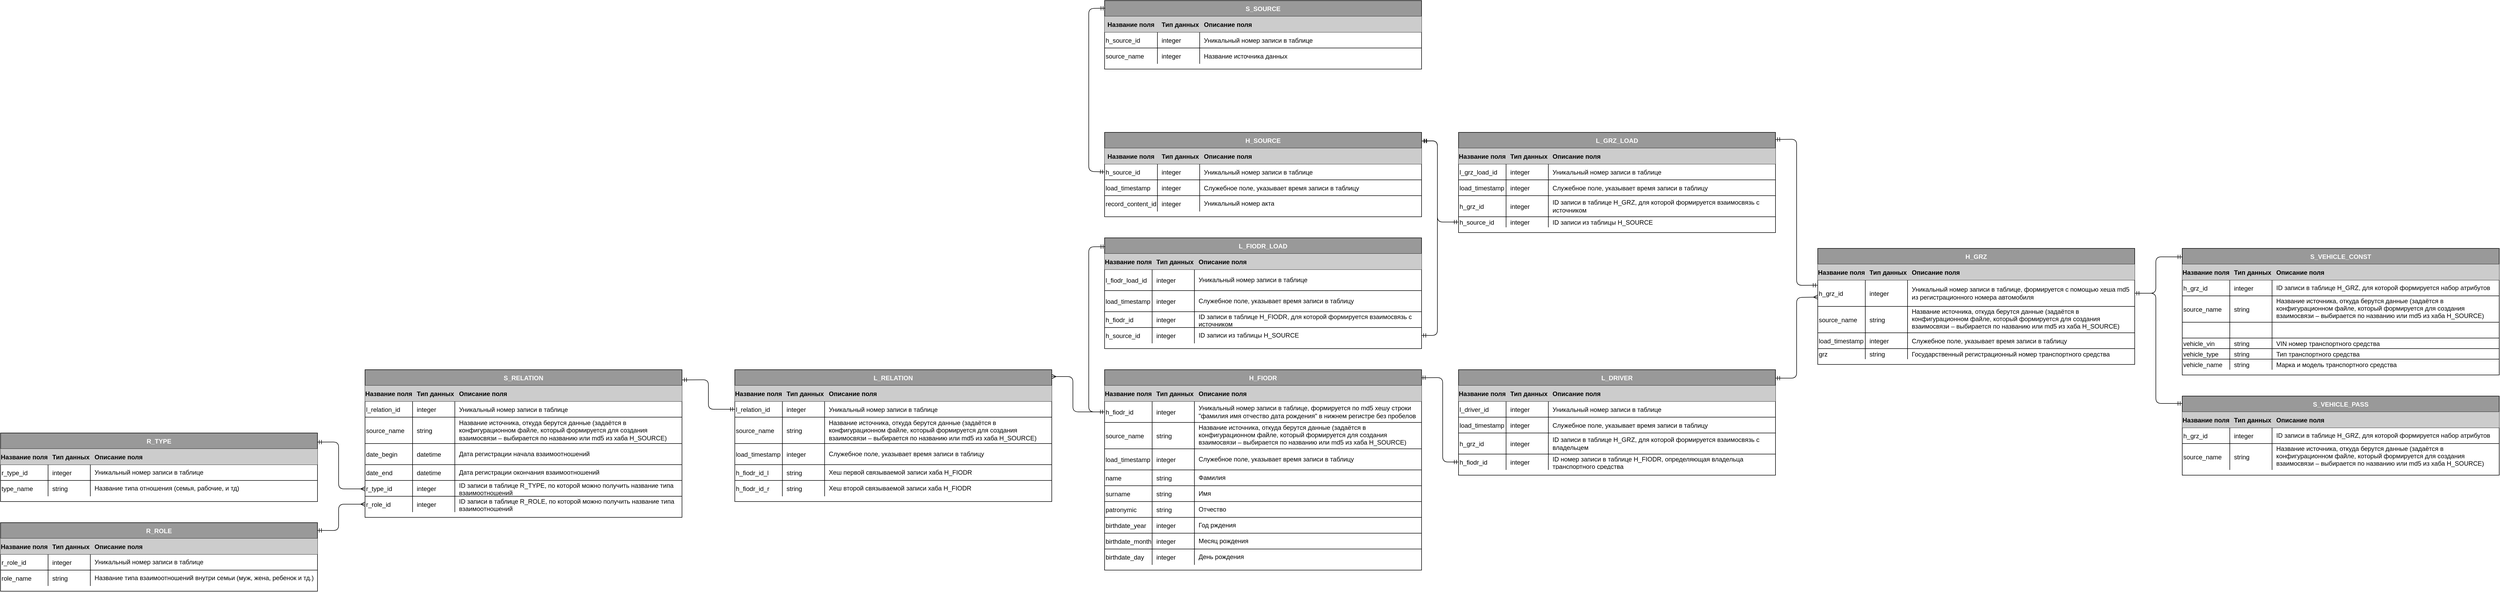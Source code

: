 <mxfile version="14.1.9" type="github">
  <diagram id="dFcGTcOO6VKS4K1IGvdy" name="Page-1">
    <mxGraphModel dx="3933" dy="1600" grid="1" gridSize="10" guides="1" tooltips="1" connect="1" arrows="1" fold="1" page="1" pageScale="1" pageWidth="827" pageHeight="1169" math="0" shadow="0">
      <root>
        <mxCell id="0" />
        <mxCell id="1" parent="0" />
        <mxCell id="sgqDZq_n20WNryxTrBRQ-61" value="" style="html=1;strokeColor=#000000;fontColor=#FFFFFF;exitX=-0.001;exitY=0.197;exitDx=0;exitDy=0;startArrow=ERmandOne;startFill=0;endArrow=ERmandOne;endFill=0;entryX=1;entryY=0.071;entryDx=0;entryDy=0;entryPerimeter=0;exitPerimeter=0;" edge="1" parent="1" source="sgqDZq_n20WNryxTrBRQ-72" target="sgqDZq_n20WNryxTrBRQ-88">
          <mxGeometry width="100" relative="1" as="geometry">
            <mxPoint x="450" y="260" as="sourcePoint" />
            <mxPoint x="580" y="50" as="targetPoint" />
            <Array as="points">
              <mxPoint x="780" y="360" />
              <mxPoint x="780" y="200" />
              <mxPoint x="780" y="83" />
            </Array>
          </mxGeometry>
        </mxCell>
        <mxCell id="sgqDZq_n20WNryxTrBRQ-62" value="" style="html=1;strokeColor=#000000;fontColor=#FFFFFF;exitX=0;exitY=0.5;exitDx=0;exitDy=0;startArrow=ERmandOne;startFill=0;endArrow=ERmandOne;endFill=0;entryX=1.001;entryY=0.102;entryDx=0;entryDy=0;entryPerimeter=0;" edge="1" parent="1" source="sgqDZq_n20WNryxTrBRQ-105" target="UNvLWvAiq8z-6MAezgbr-105">
          <mxGeometry width="100" relative="1" as="geometry">
            <mxPoint x="-10" y="201" as="sourcePoint" />
            <mxPoint x="69.84" y="110.336" as="targetPoint" />
            <Array as="points">
              <mxPoint x="100" y="240" />
              <mxPoint x="100" y="86" />
            </Array>
          </mxGeometry>
        </mxCell>
        <mxCell id="sgqDZq_n20WNryxTrBRQ-63" value="" style="html=1;strokeColor=#000000;fontColor=#FFFFFF;startArrow=ERmany;startFill=0;endArrow=ERmandOne;endFill=0;entryX=1;entryY=0.08;entryDx=0;entryDy=0;entryPerimeter=0;exitX=0;exitY=0.647;exitDx=0;exitDy=0;exitPerimeter=0;" edge="1" parent="1" source="sgqDZq_n20WNryxTrBRQ-72" target="sgqDZq_n20WNryxTrBRQ-109">
          <mxGeometry width="100" relative="1" as="geometry">
            <mxPoint x="260" y="351" as="sourcePoint" />
            <mxPoint x="219.04" y="63.376" as="targetPoint" />
            <Array as="points">
              <mxPoint x="780" y="383" />
              <mxPoint x="780" y="536" />
            </Array>
          </mxGeometry>
        </mxCell>
        <mxCell id="sgqDZq_n20WNryxTrBRQ-64" value="" style="html=1;strokeColor=#000000;fontColor=#FFFFFF;startArrow=ERmandOne;startFill=0;endArrow=ERmandOne;endFill=0;entryX=0;entryY=0.067;entryDx=0;entryDy=0;entryPerimeter=0;exitX=1;exitY=0.5;exitDx=0;exitDy=0;" edge="1" parent="1" source="sgqDZq_n20WNryxTrBRQ-72" target="Fi9RAI6sNOyQZMEyOrty-14">
          <mxGeometry width="100" relative="1" as="geometry">
            <mxPoint x="860" y="71" as="sourcePoint" />
            <mxPoint x="1511.6" y="301.232" as="targetPoint" />
            <Array as="points">
              <mxPoint x="1460" y="375" />
              <mxPoint x="1460" y="306" />
            </Array>
          </mxGeometry>
        </mxCell>
        <mxCell id="sgqDZq_n20WNryxTrBRQ-65" value="" style="html=1;strokeColor=#000000;fontColor=#FFFFFF;startArrow=ERmandOne;startFill=0;endArrow=ERmandOne;endFill=0;exitX=0;exitY=0.5;exitDx=0;exitDy=0;entryX=0.998;entryY=0.04;entryDx=0;entryDy=0;entryPerimeter=0;" edge="1" parent="1" source="sgqDZq_n20WNryxTrBRQ-126" target="UNvLWvAiq8z-6MAezgbr-1">
          <mxGeometry width="100" relative="1" as="geometry">
            <mxPoint x="485" y="207" as="sourcePoint" />
            <mxPoint x="90" y="534" as="targetPoint" />
            <Array as="points">
              <mxPoint x="110" y="695" />
              <mxPoint x="110" y="535" />
            </Array>
          </mxGeometry>
        </mxCell>
        <mxCell id="sgqDZq_n20WNryxTrBRQ-66" value="" style="html=1;strokeColor=#000000;fontColor=#FFFFFF;startArrow=ERmandOne;startFill=0;endArrow=ERmandOne;endFill=0;exitX=1;exitY=0.5;exitDx=0;exitDy=0;" edge="1" parent="1" source="sgqDZq_n20WNryxTrBRQ-72">
          <mxGeometry width="100" relative="1" as="geometry">
            <mxPoint x="1020" y="71" as="sourcePoint" />
            <mxPoint x="1510" y="584" as="targetPoint" />
            <Array as="points">
              <mxPoint x="1460" y="375" />
              <mxPoint x="1460" y="584" />
            </Array>
          </mxGeometry>
        </mxCell>
        <mxCell id="sgqDZq_n20WNryxTrBRQ-67" value="H_GRZ" style="shape=table;startSize=30;container=1;collapsible=1;childLayout=tableLayout;fixedRows=1;rowLines=1;fontStyle=1;align=center;resizeLast=1;fillColor=#999999;fontColor=#FFFFFF;" vertex="1" parent="1">
          <mxGeometry x="820" y="290" width="600" height="220" as="geometry" />
        </mxCell>
        <mxCell id="sgqDZq_n20WNryxTrBRQ-68" value="" style="shape=partialRectangle;collapsible=0;dropTarget=0;pointerEvents=0;fillColor=none;top=0;left=0;bottom=1;right=0;points=[[0,0.5],[1,0.5]];portConstraint=eastwest;" vertex="1" parent="sgqDZq_n20WNryxTrBRQ-67">
          <mxGeometry y="30" width="600" height="30" as="geometry" />
        </mxCell>
        <mxCell id="sgqDZq_n20WNryxTrBRQ-69" value="Название поля" style="shape=partialRectangle;connectable=0;top=0;left=0;bottom=0;right=0;fontStyle=1;overflow=hidden;fillColor=#CCCCCC;" vertex="1" parent="sgqDZq_n20WNryxTrBRQ-68">
          <mxGeometry width="90" height="30" as="geometry" />
        </mxCell>
        <mxCell id="sgqDZq_n20WNryxTrBRQ-70" value="Тип данных" style="shape=partialRectangle;connectable=0;top=0;left=0;bottom=0;right=0;align=left;spacingLeft=6;fontStyle=1;overflow=hidden;fillColor=#CCCCCC;" vertex="1" parent="sgqDZq_n20WNryxTrBRQ-68">
          <mxGeometry x="90" width="80" height="30" as="geometry" />
        </mxCell>
        <mxCell id="sgqDZq_n20WNryxTrBRQ-71" value="Описание поля" style="shape=partialRectangle;connectable=0;top=0;left=0;bottom=0;right=0;align=left;spacingLeft=6;fontStyle=1;overflow=hidden;fillColor=#CCCCCC;" vertex="1" parent="sgqDZq_n20WNryxTrBRQ-68">
          <mxGeometry x="170" width="430" height="30" as="geometry" />
        </mxCell>
        <mxCell id="sgqDZq_n20WNryxTrBRQ-72" value="" style="shape=partialRectangle;collapsible=0;dropTarget=0;pointerEvents=0;fillColor=none;top=0;left=0;bottom=0;right=0;points=[[0,0.5],[1,0.5]];portConstraint=eastwest;whiteSpace=wrap;" vertex="1" parent="sgqDZq_n20WNryxTrBRQ-67">
          <mxGeometry y="60" width="600" height="50" as="geometry" />
        </mxCell>
        <mxCell id="sgqDZq_n20WNryxTrBRQ-73" value="h_grz_id" style="shape=partialRectangle;connectable=0;fillColor=none;top=0;left=0;bottom=0;right=0;editable=1;overflow=hidden;align=left;" vertex="1" parent="sgqDZq_n20WNryxTrBRQ-72">
          <mxGeometry width="90" height="50" as="geometry" />
        </mxCell>
        <mxCell id="sgqDZq_n20WNryxTrBRQ-74" value="integer" style="shape=partialRectangle;connectable=0;fillColor=none;top=0;left=0;bottom=0;right=0;align=left;spacingLeft=6;overflow=hidden;" vertex="1" parent="sgqDZq_n20WNryxTrBRQ-72">
          <mxGeometry x="90" width="80" height="50" as="geometry" />
        </mxCell>
        <mxCell id="sgqDZq_n20WNryxTrBRQ-75" value="Уникальный номер записи в таблице, формируется с помощью хеша md5 из регистрационного номера автомобиля" style="shape=partialRectangle;connectable=0;fillColor=none;top=0;left=0;bottom=0;right=0;align=left;spacingLeft=6;overflow=hidden;whiteSpace=wrap;" vertex="1" parent="sgqDZq_n20WNryxTrBRQ-72">
          <mxGeometry x="170" width="430" height="50" as="geometry" />
        </mxCell>
        <mxCell id="sgqDZq_n20WNryxTrBRQ-76" value="" style="shape=partialRectangle;collapsible=0;dropTarget=0;pointerEvents=0;fillColor=none;top=0;left=0;bottom=0;right=0;points=[[0,0.5],[1,0.5]];portConstraint=eastwest;" vertex="1" parent="sgqDZq_n20WNryxTrBRQ-67">
          <mxGeometry y="110" width="600" height="50" as="geometry" />
        </mxCell>
        <mxCell id="sgqDZq_n20WNryxTrBRQ-77" value="source_name" style="shape=partialRectangle;connectable=0;fillColor=none;top=0;left=0;bottom=0;right=0;editable=1;overflow=hidden;align=left;" vertex="1" parent="sgqDZq_n20WNryxTrBRQ-76">
          <mxGeometry width="90" height="50" as="geometry" />
        </mxCell>
        <mxCell id="sgqDZq_n20WNryxTrBRQ-78" value="string" style="shape=partialRectangle;connectable=0;fillColor=none;top=0;left=0;bottom=0;right=0;align=left;spacingLeft=6;overflow=hidden;" vertex="1" parent="sgqDZq_n20WNryxTrBRQ-76">
          <mxGeometry x="90" width="80" height="50" as="geometry" />
        </mxCell>
        <mxCell id="sgqDZq_n20WNryxTrBRQ-79" value="Название источника, откуда берутся данные (задаётся в конфигурационном файле, который формируется для создания взаимосвязи – выбирается по названию или md5 из хаба H_SOURCE)&#xa;" style="shape=partialRectangle;connectable=0;fillColor=none;top=0;left=0;bottom=0;right=0;align=left;spacingLeft=6;overflow=hidden;whiteSpace=wrap;" vertex="1" parent="sgqDZq_n20WNryxTrBRQ-76">
          <mxGeometry x="170" width="430" height="50" as="geometry" />
        </mxCell>
        <mxCell id="sgqDZq_n20WNryxTrBRQ-80" value="" style="shape=partialRectangle;collapsible=0;dropTarget=0;pointerEvents=0;fillColor=none;top=0;left=0;bottom=0;right=0;points=[[0,0.5],[1,0.5]];portConstraint=eastwest;" vertex="1" parent="sgqDZq_n20WNryxTrBRQ-67">
          <mxGeometry y="160" width="600" height="30" as="geometry" />
        </mxCell>
        <mxCell id="sgqDZq_n20WNryxTrBRQ-81" value="load_timestamp" style="shape=partialRectangle;connectable=0;fillColor=none;top=0;left=0;bottom=0;right=0;editable=1;overflow=hidden;align=left;" vertex="1" parent="sgqDZq_n20WNryxTrBRQ-80">
          <mxGeometry width="90" height="30" as="geometry" />
        </mxCell>
        <mxCell id="sgqDZq_n20WNryxTrBRQ-82" value="integer" style="shape=partialRectangle;connectable=0;fillColor=none;top=0;left=0;bottom=0;right=0;align=left;spacingLeft=6;overflow=hidden;" vertex="1" parent="sgqDZq_n20WNryxTrBRQ-80">
          <mxGeometry x="90" width="80" height="30" as="geometry" />
        </mxCell>
        <mxCell id="sgqDZq_n20WNryxTrBRQ-83" value="Служебное поле, указывает время записи в таблицу" style="shape=partialRectangle;connectable=0;fillColor=none;top=0;left=0;bottom=0;right=0;align=left;spacingLeft=6;overflow=hidden;" vertex="1" parent="sgqDZq_n20WNryxTrBRQ-80">
          <mxGeometry x="170" width="430" height="30" as="geometry" />
        </mxCell>
        <mxCell id="sgqDZq_n20WNryxTrBRQ-84" style="shape=partialRectangle;collapsible=0;dropTarget=0;pointerEvents=0;fillColor=none;top=0;left=0;bottom=0;right=0;points=[[0,0.5],[1,0.5]];portConstraint=eastwest;" vertex="1" parent="sgqDZq_n20WNryxTrBRQ-67">
          <mxGeometry y="190" width="600" height="20" as="geometry" />
        </mxCell>
        <mxCell id="sgqDZq_n20WNryxTrBRQ-85" value="grz" style="shape=partialRectangle;connectable=0;fillColor=none;top=0;left=0;bottom=0;right=0;editable=1;overflow=hidden;align=left;" vertex="1" parent="sgqDZq_n20WNryxTrBRQ-84">
          <mxGeometry width="90" height="20" as="geometry" />
        </mxCell>
        <mxCell id="sgqDZq_n20WNryxTrBRQ-86" value="string" style="shape=partialRectangle;connectable=0;fillColor=none;top=0;left=0;bottom=0;right=0;align=left;spacingLeft=6;overflow=hidden;" vertex="1" parent="sgqDZq_n20WNryxTrBRQ-84">
          <mxGeometry x="90" width="80" height="20" as="geometry" />
        </mxCell>
        <mxCell id="sgqDZq_n20WNryxTrBRQ-87" value="Государственный регистрационный номер транспортного средства" style="shape=partialRectangle;connectable=0;fillColor=none;top=0;left=0;bottom=0;right=0;align=left;spacingLeft=6;overflow=hidden;" vertex="1" parent="sgqDZq_n20WNryxTrBRQ-84">
          <mxGeometry x="170" width="430" height="20" as="geometry" />
        </mxCell>
        <mxCell id="sgqDZq_n20WNryxTrBRQ-88" value="L_GRZ_LOAD" style="shape=table;startSize=30;container=1;collapsible=1;childLayout=tableLayout;fixedRows=1;rowLines=1;fontStyle=1;align=center;resizeLast=1;fillColor=#999999;fontColor=#FFFFFF;labelBorderColor=none;" vertex="1" parent="1">
          <mxGeometry x="140" y="70" width="600" height="190" as="geometry">
            <mxRectangle x="10" y="1090" width="110" height="30" as="alternateBounds" />
          </mxGeometry>
        </mxCell>
        <mxCell id="sgqDZq_n20WNryxTrBRQ-89" value="" style="shape=partialRectangle;collapsible=0;dropTarget=0;pointerEvents=0;fillColor=none;top=0;left=0;bottom=1;right=0;points=[[0,0.5],[1,0.5]];portConstraint=eastwest;" vertex="1" parent="sgqDZq_n20WNryxTrBRQ-88">
          <mxGeometry y="30" width="600" height="30" as="geometry" />
        </mxCell>
        <mxCell id="sgqDZq_n20WNryxTrBRQ-90" value="Название поля" style="shape=partialRectangle;connectable=0;top=0;left=0;bottom=0;right=0;fontStyle=1;overflow=hidden;fillColor=#CCCCCC;" vertex="1" parent="sgqDZq_n20WNryxTrBRQ-89">
          <mxGeometry width="90" height="30" as="geometry" />
        </mxCell>
        <mxCell id="sgqDZq_n20WNryxTrBRQ-91" value="Тип данных" style="shape=partialRectangle;connectable=0;top=0;left=0;bottom=0;right=0;align=left;spacingLeft=6;fontStyle=1;overflow=hidden;fillColor=#CCCCCC;" vertex="1" parent="sgqDZq_n20WNryxTrBRQ-89">
          <mxGeometry x="90" width="80" height="30" as="geometry" />
        </mxCell>
        <mxCell id="sgqDZq_n20WNryxTrBRQ-92" value="Описание поля" style="shape=partialRectangle;connectable=0;top=0;left=0;bottom=0;right=0;align=left;spacingLeft=6;fontStyle=1;overflow=hidden;fillColor=#CCCCCC;" vertex="1" parent="sgqDZq_n20WNryxTrBRQ-89">
          <mxGeometry x="170" width="430" height="30" as="geometry" />
        </mxCell>
        <mxCell id="sgqDZq_n20WNryxTrBRQ-93" value="" style="shape=partialRectangle;collapsible=0;dropTarget=0;pointerEvents=0;fillColor=none;top=0;left=0;bottom=0;right=0;points=[[0,0.5],[1,0.5]];portConstraint=eastwest;" vertex="1" parent="sgqDZq_n20WNryxTrBRQ-88">
          <mxGeometry y="60" width="600" height="30" as="geometry" />
        </mxCell>
        <mxCell id="sgqDZq_n20WNryxTrBRQ-94" value="l_grz_load_id" style="shape=partialRectangle;connectable=0;fillColor=none;top=0;left=0;bottom=0;right=0;editable=1;overflow=hidden;align=left;" vertex="1" parent="sgqDZq_n20WNryxTrBRQ-93">
          <mxGeometry width="90" height="30" as="geometry" />
        </mxCell>
        <mxCell id="sgqDZq_n20WNryxTrBRQ-95" value="integer" style="shape=partialRectangle;connectable=0;fillColor=none;top=0;left=0;bottom=0;right=0;align=left;spacingLeft=6;overflow=hidden;" vertex="1" parent="sgqDZq_n20WNryxTrBRQ-93">
          <mxGeometry x="90" width="80" height="30" as="geometry" />
        </mxCell>
        <mxCell id="sgqDZq_n20WNryxTrBRQ-96" value="Уникальный номер записи в таблице" style="shape=partialRectangle;connectable=0;fillColor=none;top=0;left=0;bottom=0;right=0;align=left;spacingLeft=6;overflow=hidden;" vertex="1" parent="sgqDZq_n20WNryxTrBRQ-93">
          <mxGeometry x="170" width="430" height="30" as="geometry" />
        </mxCell>
        <mxCell id="sgqDZq_n20WNryxTrBRQ-97" value="" style="shape=partialRectangle;collapsible=0;dropTarget=0;pointerEvents=0;fillColor=none;top=0;left=0;bottom=0;right=0;points=[[0,0.5],[1,0.5]];portConstraint=eastwest;" vertex="1" parent="sgqDZq_n20WNryxTrBRQ-88">
          <mxGeometry y="90" width="600" height="30" as="geometry" />
        </mxCell>
        <mxCell id="sgqDZq_n20WNryxTrBRQ-98" value="load_timestamp" style="shape=partialRectangle;connectable=0;fillColor=none;top=0;left=0;bottom=0;right=0;editable=1;overflow=hidden;align=left;" vertex="1" parent="sgqDZq_n20WNryxTrBRQ-97">
          <mxGeometry width="90" height="30" as="geometry" />
        </mxCell>
        <mxCell id="sgqDZq_n20WNryxTrBRQ-99" value="integer" style="shape=partialRectangle;connectable=0;fillColor=none;top=0;left=0;bottom=0;right=0;align=left;spacingLeft=6;overflow=hidden;" vertex="1" parent="sgqDZq_n20WNryxTrBRQ-97">
          <mxGeometry x="90" width="80" height="30" as="geometry" />
        </mxCell>
        <mxCell id="sgqDZq_n20WNryxTrBRQ-100" value="Служебное поле, указывает время записи в таблицу" style="shape=partialRectangle;connectable=0;fillColor=none;top=0;left=0;bottom=0;right=0;align=left;spacingLeft=6;overflow=hidden;" vertex="1" parent="sgqDZq_n20WNryxTrBRQ-97">
          <mxGeometry x="170" width="430" height="30" as="geometry" />
        </mxCell>
        <mxCell id="sgqDZq_n20WNryxTrBRQ-101" value="" style="shape=partialRectangle;collapsible=0;dropTarget=0;pointerEvents=0;fillColor=none;top=0;left=0;bottom=0;right=0;points=[[0,0.5],[1,0.5]];portConstraint=eastwest;" vertex="1" parent="sgqDZq_n20WNryxTrBRQ-88">
          <mxGeometry y="120" width="600" height="40" as="geometry" />
        </mxCell>
        <mxCell id="sgqDZq_n20WNryxTrBRQ-102" value="h_grz_id" style="shape=partialRectangle;connectable=0;fillColor=none;top=0;left=0;bottom=0;right=0;editable=1;overflow=hidden;align=left;" vertex="1" parent="sgqDZq_n20WNryxTrBRQ-101">
          <mxGeometry width="90" height="40" as="geometry" />
        </mxCell>
        <mxCell id="sgqDZq_n20WNryxTrBRQ-103" value="integer" style="shape=partialRectangle;connectable=0;fillColor=none;top=0;left=0;bottom=0;right=0;align=left;spacingLeft=6;overflow=hidden;" vertex="1" parent="sgqDZq_n20WNryxTrBRQ-101">
          <mxGeometry x="90" width="80" height="40" as="geometry" />
        </mxCell>
        <mxCell id="sgqDZq_n20WNryxTrBRQ-104" value="ID записи в таблице H_GRZ, для которой формируется взаимосвязь с источником" style="shape=partialRectangle;connectable=0;fillColor=none;top=0;left=0;bottom=0;right=0;align=left;spacingLeft=6;overflow=hidden;whiteSpace=wrap;" vertex="1" parent="sgqDZq_n20WNryxTrBRQ-101">
          <mxGeometry x="170" width="430" height="40" as="geometry" />
        </mxCell>
        <mxCell id="sgqDZq_n20WNryxTrBRQ-105" style="shape=partialRectangle;collapsible=0;dropTarget=0;pointerEvents=0;fillColor=none;top=0;left=0;bottom=0;right=0;points=[[0,0.5],[1,0.5]];portConstraint=eastwest;" vertex="1" parent="sgqDZq_n20WNryxTrBRQ-88">
          <mxGeometry y="160" width="600" height="20" as="geometry" />
        </mxCell>
        <mxCell id="sgqDZq_n20WNryxTrBRQ-106" value="h_source_id" style="shape=partialRectangle;connectable=0;fillColor=none;top=0;left=0;bottom=0;right=0;editable=1;overflow=hidden;align=left;" vertex="1" parent="sgqDZq_n20WNryxTrBRQ-105">
          <mxGeometry width="90" height="20" as="geometry" />
        </mxCell>
        <mxCell id="sgqDZq_n20WNryxTrBRQ-107" value="integer" style="shape=partialRectangle;connectable=0;fillColor=none;top=0;left=0;bottom=0;right=0;align=left;spacingLeft=6;overflow=hidden;" vertex="1" parent="sgqDZq_n20WNryxTrBRQ-105">
          <mxGeometry x="90" width="80" height="20" as="geometry" />
        </mxCell>
        <mxCell id="sgqDZq_n20WNryxTrBRQ-108" value="ID записи из таблицы H_SOURCE" style="shape=partialRectangle;connectable=0;fillColor=none;top=0;left=0;bottom=0;right=0;align=left;spacingLeft=6;overflow=hidden;" vertex="1" parent="sgqDZq_n20WNryxTrBRQ-105">
          <mxGeometry x="170" width="430" height="20" as="geometry" />
        </mxCell>
        <mxCell id="sgqDZq_n20WNryxTrBRQ-109" value="L_DRIVER" style="shape=table;startSize=30;container=1;collapsible=1;childLayout=tableLayout;fixedRows=1;rowLines=1;fontStyle=1;align=center;resizeLast=1;fillColor=#999999;fontColor=#FFFFFF;" vertex="1" parent="1">
          <mxGeometry x="140" y="520" width="600" height="200" as="geometry" />
        </mxCell>
        <mxCell id="sgqDZq_n20WNryxTrBRQ-110" value="" style="shape=partialRectangle;collapsible=0;dropTarget=0;pointerEvents=0;fillColor=none;top=0;left=0;bottom=1;right=0;points=[[0,0.5],[1,0.5]];portConstraint=eastwest;" vertex="1" parent="sgqDZq_n20WNryxTrBRQ-109">
          <mxGeometry y="30" width="600" height="30" as="geometry" />
        </mxCell>
        <mxCell id="sgqDZq_n20WNryxTrBRQ-111" value="Название поля" style="shape=partialRectangle;connectable=0;top=0;left=0;bottom=0;right=0;fontStyle=1;overflow=hidden;fillColor=#CCCCCC;" vertex="1" parent="sgqDZq_n20WNryxTrBRQ-110">
          <mxGeometry width="90" height="30" as="geometry" />
        </mxCell>
        <mxCell id="sgqDZq_n20WNryxTrBRQ-112" value="Тип данных" style="shape=partialRectangle;connectable=0;top=0;left=0;bottom=0;right=0;align=left;spacingLeft=6;fontStyle=1;overflow=hidden;fillColor=#CCCCCC;" vertex="1" parent="sgqDZq_n20WNryxTrBRQ-110">
          <mxGeometry x="90" width="80" height="30" as="geometry" />
        </mxCell>
        <mxCell id="sgqDZq_n20WNryxTrBRQ-113" value="Описание поля" style="shape=partialRectangle;connectable=0;top=0;left=0;bottom=0;right=0;align=left;spacingLeft=6;fontStyle=1;overflow=hidden;fillColor=#CCCCCC;" vertex="1" parent="sgqDZq_n20WNryxTrBRQ-110">
          <mxGeometry x="170" width="430" height="30" as="geometry" />
        </mxCell>
        <mxCell id="sgqDZq_n20WNryxTrBRQ-114" value="" style="shape=partialRectangle;collapsible=0;dropTarget=0;pointerEvents=0;fillColor=none;top=0;left=0;bottom=0;right=0;points=[[0,0.5],[1,0.5]];portConstraint=eastwest;align=left;" vertex="1" parent="sgqDZq_n20WNryxTrBRQ-109">
          <mxGeometry y="60" width="600" height="30" as="geometry" />
        </mxCell>
        <mxCell id="sgqDZq_n20WNryxTrBRQ-115" value="l_driver_id" style="shape=partialRectangle;connectable=0;fillColor=none;top=0;left=0;bottom=0;right=0;editable=1;overflow=hidden;align=left;" vertex="1" parent="sgqDZq_n20WNryxTrBRQ-114">
          <mxGeometry width="90" height="30" as="geometry" />
        </mxCell>
        <mxCell id="sgqDZq_n20WNryxTrBRQ-116" value="integer" style="shape=partialRectangle;connectable=0;fillColor=none;top=0;left=0;bottom=0;right=0;align=left;spacingLeft=6;overflow=hidden;" vertex="1" parent="sgqDZq_n20WNryxTrBRQ-114">
          <mxGeometry x="90" width="80" height="30" as="geometry" />
        </mxCell>
        <mxCell id="sgqDZq_n20WNryxTrBRQ-117" value="Уникальный номер записи в таблице" style="shape=partialRectangle;connectable=0;fillColor=none;top=0;left=0;bottom=0;right=0;align=left;spacingLeft=6;overflow=hidden;" vertex="1" parent="sgqDZq_n20WNryxTrBRQ-114">
          <mxGeometry x="170" width="430" height="30" as="geometry" />
        </mxCell>
        <mxCell id="sgqDZq_n20WNryxTrBRQ-118" value="" style="shape=partialRectangle;collapsible=0;dropTarget=0;pointerEvents=0;fillColor=none;top=0;left=0;bottom=0;right=0;points=[[0,0.5],[1,0.5]];portConstraint=eastwest;" vertex="1" parent="sgqDZq_n20WNryxTrBRQ-109">
          <mxGeometry y="90" width="600" height="30" as="geometry" />
        </mxCell>
        <mxCell id="sgqDZq_n20WNryxTrBRQ-119" value="load_timestamp" style="shape=partialRectangle;connectable=0;fillColor=none;top=0;left=0;bottom=0;right=0;editable=1;overflow=hidden;align=left;" vertex="1" parent="sgqDZq_n20WNryxTrBRQ-118">
          <mxGeometry width="90" height="30" as="geometry" />
        </mxCell>
        <mxCell id="sgqDZq_n20WNryxTrBRQ-120" value="integer" style="shape=partialRectangle;connectable=0;fillColor=none;top=0;left=0;bottom=0;right=0;align=left;spacingLeft=6;overflow=hidden;" vertex="1" parent="sgqDZq_n20WNryxTrBRQ-118">
          <mxGeometry x="90" width="80" height="30" as="geometry" />
        </mxCell>
        <mxCell id="sgqDZq_n20WNryxTrBRQ-121" value="Служебное поле, указывает время записи в таблицу" style="shape=partialRectangle;connectable=0;fillColor=none;top=0;left=0;bottom=0;right=0;align=left;spacingLeft=6;overflow=hidden;" vertex="1" parent="sgqDZq_n20WNryxTrBRQ-118">
          <mxGeometry x="170" width="430" height="30" as="geometry" />
        </mxCell>
        <mxCell id="sgqDZq_n20WNryxTrBRQ-122" value="" style="shape=partialRectangle;collapsible=0;dropTarget=0;pointerEvents=0;fillColor=none;top=0;left=0;bottom=0;right=0;points=[[0,0.5],[1,0.5]];portConstraint=eastwest;" vertex="1" parent="sgqDZq_n20WNryxTrBRQ-109">
          <mxGeometry y="120" width="600" height="40" as="geometry" />
        </mxCell>
        <mxCell id="sgqDZq_n20WNryxTrBRQ-123" value="h_grz_id" style="shape=partialRectangle;connectable=0;fillColor=none;top=0;left=0;bottom=0;right=0;editable=1;overflow=hidden;align=left;" vertex="1" parent="sgqDZq_n20WNryxTrBRQ-122">
          <mxGeometry width="90" height="40" as="geometry" />
        </mxCell>
        <mxCell id="sgqDZq_n20WNryxTrBRQ-124" value="integer" style="shape=partialRectangle;connectable=0;fillColor=none;top=0;left=0;bottom=0;right=0;align=left;spacingLeft=6;overflow=hidden;" vertex="1" parent="sgqDZq_n20WNryxTrBRQ-122">
          <mxGeometry x="90" width="80" height="40" as="geometry" />
        </mxCell>
        <mxCell id="sgqDZq_n20WNryxTrBRQ-125" value="ID записи в таблице H_GRZ, для которой формируется взаимосвязь с владельцем" style="shape=partialRectangle;connectable=0;fillColor=none;top=0;left=0;bottom=0;right=0;align=left;spacingLeft=6;overflow=hidden;whiteSpace=wrap;" vertex="1" parent="sgqDZq_n20WNryxTrBRQ-122">
          <mxGeometry x="170" width="430" height="40" as="geometry" />
        </mxCell>
        <mxCell id="sgqDZq_n20WNryxTrBRQ-126" style="shape=partialRectangle;collapsible=0;dropTarget=0;pointerEvents=0;fillColor=none;top=0;left=0;bottom=0;right=0;points=[[0,0.5],[1,0.5]];portConstraint=eastwest;" vertex="1" parent="sgqDZq_n20WNryxTrBRQ-109">
          <mxGeometry y="160" width="600" height="30" as="geometry" />
        </mxCell>
        <mxCell id="sgqDZq_n20WNryxTrBRQ-127" value="h_fiodr_id" style="shape=partialRectangle;connectable=0;fillColor=none;top=0;left=0;bottom=0;right=0;editable=1;overflow=hidden;align=left;" vertex="1" parent="sgqDZq_n20WNryxTrBRQ-126">
          <mxGeometry width="90" height="30" as="geometry" />
        </mxCell>
        <mxCell id="sgqDZq_n20WNryxTrBRQ-128" value="integer" style="shape=partialRectangle;connectable=0;fillColor=none;top=0;left=0;bottom=0;right=0;align=left;spacingLeft=6;overflow=hidden;" vertex="1" parent="sgqDZq_n20WNryxTrBRQ-126">
          <mxGeometry x="90" width="80" height="30" as="geometry" />
        </mxCell>
        <mxCell id="sgqDZq_n20WNryxTrBRQ-129" value="ID номер записи в таблице H_FIODR, определяющая владельца транспортного средства" style="shape=partialRectangle;connectable=0;fillColor=none;top=0;left=0;bottom=0;right=0;align=left;spacingLeft=6;overflow=hidden;whiteSpace=wrap;" vertex="1" parent="sgqDZq_n20WNryxTrBRQ-126">
          <mxGeometry x="170" width="430" height="30" as="geometry" />
        </mxCell>
        <mxCell id="Fi9RAI6sNOyQZMEyOrty-14" value="S_VEHICLE_CONST" style="shape=table;startSize=30;container=1;collapsible=1;childLayout=tableLayout;fixedRows=1;rowLines=1;fontStyle=1;align=center;resizeLast=1;fillColor=#999999;fontColor=#FFFFFF;" vertex="1" parent="1">
          <mxGeometry x="1510" y="290" width="600" height="240" as="geometry" />
        </mxCell>
        <mxCell id="Fi9RAI6sNOyQZMEyOrty-15" value="" style="shape=partialRectangle;collapsible=0;dropTarget=0;pointerEvents=0;fillColor=none;top=0;left=0;bottom=1;right=0;points=[[0,0.5],[1,0.5]];portConstraint=eastwest;" vertex="1" parent="Fi9RAI6sNOyQZMEyOrty-14">
          <mxGeometry y="30" width="600" height="30" as="geometry" />
        </mxCell>
        <mxCell id="Fi9RAI6sNOyQZMEyOrty-16" value="Название поля" style="shape=partialRectangle;connectable=0;top=0;left=0;bottom=0;right=0;fontStyle=1;overflow=hidden;fillColor=#CCCCCC;" vertex="1" parent="Fi9RAI6sNOyQZMEyOrty-15">
          <mxGeometry width="90" height="30" as="geometry" />
        </mxCell>
        <mxCell id="Fi9RAI6sNOyQZMEyOrty-17" value="Тип данных" style="shape=partialRectangle;connectable=0;top=0;left=0;bottom=0;right=0;align=left;spacingLeft=6;fontStyle=1;overflow=hidden;fillColor=#CCCCCC;" vertex="1" parent="Fi9RAI6sNOyQZMEyOrty-15">
          <mxGeometry x="90" width="80" height="30" as="geometry" />
        </mxCell>
        <mxCell id="Fi9RAI6sNOyQZMEyOrty-18" value="Описание поля" style="shape=partialRectangle;connectable=0;top=0;left=0;bottom=0;right=0;align=left;spacingLeft=6;fontStyle=1;overflow=hidden;fillColor=#CCCCCC;" vertex="1" parent="Fi9RAI6sNOyQZMEyOrty-15">
          <mxGeometry x="170" width="430" height="30" as="geometry" />
        </mxCell>
        <mxCell id="Fi9RAI6sNOyQZMEyOrty-19" value="" style="shape=partialRectangle;collapsible=0;dropTarget=0;pointerEvents=0;fillColor=none;top=0;left=0;bottom=0;right=0;points=[[0,0.5],[1,0.5]];portConstraint=eastwest;whiteSpace=wrap;" vertex="1" parent="Fi9RAI6sNOyQZMEyOrty-14">
          <mxGeometry y="60" width="600" height="30" as="geometry" />
        </mxCell>
        <mxCell id="Fi9RAI6sNOyQZMEyOrty-20" value="h_grz_id" style="shape=partialRectangle;connectable=0;fillColor=none;top=0;left=0;bottom=0;right=0;editable=1;overflow=hidden;align=left;" vertex="1" parent="Fi9RAI6sNOyQZMEyOrty-19">
          <mxGeometry width="90" height="30" as="geometry" />
        </mxCell>
        <mxCell id="Fi9RAI6sNOyQZMEyOrty-21" value="integer" style="shape=partialRectangle;connectable=0;fillColor=none;top=0;left=0;bottom=0;right=0;align=left;spacingLeft=6;overflow=hidden;" vertex="1" parent="Fi9RAI6sNOyQZMEyOrty-19">
          <mxGeometry x="90" width="80" height="30" as="geometry" />
        </mxCell>
        <mxCell id="Fi9RAI6sNOyQZMEyOrty-22" value="ID записи в таблице H_GRZ, для которой формируется набор атрибутов" style="shape=partialRectangle;connectable=0;fillColor=none;top=0;left=0;bottom=0;right=0;align=left;spacingLeft=6;overflow=hidden;whiteSpace=wrap;" vertex="1" parent="Fi9RAI6sNOyQZMEyOrty-19">
          <mxGeometry x="170" width="430" height="30" as="geometry" />
        </mxCell>
        <mxCell id="Fi9RAI6sNOyQZMEyOrty-23" value="" style="shape=partialRectangle;collapsible=0;dropTarget=0;pointerEvents=0;fillColor=none;top=0;left=0;bottom=0;right=0;points=[[0,0.5],[1,0.5]];portConstraint=eastwest;" vertex="1" parent="Fi9RAI6sNOyQZMEyOrty-14">
          <mxGeometry y="90" width="600" height="50" as="geometry" />
        </mxCell>
        <mxCell id="Fi9RAI6sNOyQZMEyOrty-24" value="source_name" style="shape=partialRectangle;connectable=0;fillColor=none;top=0;left=0;bottom=0;right=0;editable=1;overflow=hidden;align=left;" vertex="1" parent="Fi9RAI6sNOyQZMEyOrty-23">
          <mxGeometry width="90" height="50" as="geometry" />
        </mxCell>
        <mxCell id="Fi9RAI6sNOyQZMEyOrty-25" value="string" style="shape=partialRectangle;connectable=0;fillColor=none;top=0;left=0;bottom=0;right=0;align=left;spacingLeft=6;overflow=hidden;" vertex="1" parent="Fi9RAI6sNOyQZMEyOrty-23">
          <mxGeometry x="90" width="80" height="50" as="geometry" />
        </mxCell>
        <mxCell id="Fi9RAI6sNOyQZMEyOrty-26" value="Название источника, откуда берутся данные (задаётся в конфигурационном файле, который формируется для создания взаимосвязи – выбирается по названию или md5 из хаба H_SOURCE)&#xa;" style="shape=partialRectangle;connectable=0;fillColor=none;top=0;left=0;bottom=0;right=0;align=left;spacingLeft=6;overflow=hidden;whiteSpace=wrap;" vertex="1" parent="Fi9RAI6sNOyQZMEyOrty-23">
          <mxGeometry x="170" width="430" height="50" as="geometry" />
        </mxCell>
        <mxCell id="Fi9RAI6sNOyQZMEyOrty-27" value="" style="shape=partialRectangle;collapsible=0;dropTarget=0;pointerEvents=0;fillColor=none;top=0;left=0;bottom=0;right=0;points=[[0,0.5],[1,0.5]];portConstraint=eastwest;" vertex="1" parent="Fi9RAI6sNOyQZMEyOrty-14">
          <mxGeometry y="140" width="600" height="30" as="geometry" />
        </mxCell>
        <mxCell id="Fi9RAI6sNOyQZMEyOrty-28" value="" style="shape=partialRectangle;connectable=0;fillColor=none;top=0;left=0;bottom=0;right=0;editable=1;overflow=hidden;align=left;html=1;" vertex="1" parent="Fi9RAI6sNOyQZMEyOrty-27">
          <mxGeometry width="90" height="30" as="geometry" />
        </mxCell>
        <mxCell id="Fi9RAI6sNOyQZMEyOrty-29" value="" style="shape=partialRectangle;connectable=0;fillColor=none;top=0;left=0;bottom=0;right=0;align=left;spacingLeft=6;overflow=hidden;" vertex="1" parent="Fi9RAI6sNOyQZMEyOrty-27">
          <mxGeometry x="90" width="80" height="30" as="geometry" />
        </mxCell>
        <mxCell id="Fi9RAI6sNOyQZMEyOrty-30" value="" style="shape=partialRectangle;connectable=0;fillColor=none;top=0;left=0;bottom=0;right=0;align=left;spacingLeft=6;overflow=hidden;" vertex="1" parent="Fi9RAI6sNOyQZMEyOrty-27">
          <mxGeometry x="170" width="430" height="30" as="geometry" />
        </mxCell>
        <mxCell id="Fi9RAI6sNOyQZMEyOrty-31" style="shape=partialRectangle;collapsible=0;dropTarget=0;pointerEvents=0;fillColor=none;top=0;left=0;bottom=0;right=0;points=[[0,0.5],[1,0.5]];portConstraint=eastwest;" vertex="1" parent="Fi9RAI6sNOyQZMEyOrty-14">
          <mxGeometry y="170" width="600" height="20" as="geometry" />
        </mxCell>
        <mxCell id="Fi9RAI6sNOyQZMEyOrty-32" value="vehicle_vin" style="shape=partialRectangle;connectable=0;fillColor=none;top=0;left=0;bottom=0;right=0;editable=1;overflow=hidden;align=left;" vertex="1" parent="Fi9RAI6sNOyQZMEyOrty-31">
          <mxGeometry width="90" height="20" as="geometry" />
        </mxCell>
        <mxCell id="Fi9RAI6sNOyQZMEyOrty-33" value="string" style="shape=partialRectangle;connectable=0;fillColor=none;top=0;left=0;bottom=0;right=0;align=left;spacingLeft=6;overflow=hidden;" vertex="1" parent="Fi9RAI6sNOyQZMEyOrty-31">
          <mxGeometry x="90" width="80" height="20" as="geometry" />
        </mxCell>
        <mxCell id="Fi9RAI6sNOyQZMEyOrty-34" value="VIN номер транспортного средства" style="shape=partialRectangle;connectable=0;fillColor=none;top=0;left=0;bottom=0;right=0;align=left;spacingLeft=6;overflow=hidden;" vertex="1" parent="Fi9RAI6sNOyQZMEyOrty-31">
          <mxGeometry x="170" width="430" height="20" as="geometry" />
        </mxCell>
        <mxCell id="Fi9RAI6sNOyQZMEyOrty-39" style="shape=partialRectangle;collapsible=0;dropTarget=0;pointerEvents=0;fillColor=none;top=0;left=0;bottom=0;right=0;points=[[0,0.5],[1,0.5]];portConstraint=eastwest;" vertex="1" parent="Fi9RAI6sNOyQZMEyOrty-14">
          <mxGeometry y="190" width="600" height="20" as="geometry" />
        </mxCell>
        <mxCell id="Fi9RAI6sNOyQZMEyOrty-40" value="vehicle_type" style="shape=partialRectangle;connectable=0;fillColor=none;top=0;left=0;bottom=0;right=0;editable=1;overflow=hidden;align=left;" vertex="1" parent="Fi9RAI6sNOyQZMEyOrty-39">
          <mxGeometry width="90" height="20" as="geometry" />
        </mxCell>
        <mxCell id="Fi9RAI6sNOyQZMEyOrty-41" value="string" style="shape=partialRectangle;connectable=0;fillColor=none;top=0;left=0;bottom=0;right=0;align=left;spacingLeft=6;overflow=hidden;" vertex="1" parent="Fi9RAI6sNOyQZMEyOrty-39">
          <mxGeometry x="90" width="80" height="20" as="geometry" />
        </mxCell>
        <mxCell id="Fi9RAI6sNOyQZMEyOrty-42" value="Тип транспортного средства" style="shape=partialRectangle;connectable=0;fillColor=none;top=0;left=0;bottom=0;right=0;align=left;spacingLeft=6;overflow=hidden;" vertex="1" parent="Fi9RAI6sNOyQZMEyOrty-39">
          <mxGeometry x="170" width="430" height="20" as="geometry" />
        </mxCell>
        <mxCell id="Fi9RAI6sNOyQZMEyOrty-35" style="shape=partialRectangle;collapsible=0;dropTarget=0;pointerEvents=0;fillColor=none;top=0;left=0;bottom=0;right=0;points=[[0,0.5],[1,0.5]];portConstraint=eastwest;" vertex="1" parent="Fi9RAI6sNOyQZMEyOrty-14">
          <mxGeometry y="210" width="600" height="20" as="geometry" />
        </mxCell>
        <mxCell id="Fi9RAI6sNOyQZMEyOrty-36" value="vehicle_name" style="shape=partialRectangle;connectable=0;fillColor=none;top=0;left=0;bottom=0;right=0;editable=1;overflow=hidden;align=left;" vertex="1" parent="Fi9RAI6sNOyQZMEyOrty-35">
          <mxGeometry width="90" height="20" as="geometry" />
        </mxCell>
        <mxCell id="Fi9RAI6sNOyQZMEyOrty-37" value="string" style="shape=partialRectangle;connectable=0;fillColor=none;top=0;left=0;bottom=0;right=0;align=left;spacingLeft=6;overflow=hidden;" vertex="1" parent="Fi9RAI6sNOyQZMEyOrty-35">
          <mxGeometry x="90" width="80" height="20" as="geometry" />
        </mxCell>
        <mxCell id="Fi9RAI6sNOyQZMEyOrty-38" value="Марка и модель транспортного средства" style="shape=partialRectangle;connectable=0;fillColor=none;top=0;left=0;bottom=0;right=0;align=left;spacingLeft=6;overflow=hidden;" vertex="1" parent="Fi9RAI6sNOyQZMEyOrty-35">
          <mxGeometry x="170" width="430" height="20" as="geometry" />
        </mxCell>
        <mxCell id="Fi9RAI6sNOyQZMEyOrty-43" value="S_VEHICLE_PASS" style="shape=table;startSize=30;container=1;collapsible=1;childLayout=tableLayout;fixedRows=1;rowLines=1;fontStyle=1;align=center;resizeLast=1;fillColor=#999999;fontColor=#FFFFFF;" vertex="1" parent="1">
          <mxGeometry x="1510" y="570" width="600" height="150" as="geometry" />
        </mxCell>
        <mxCell id="Fi9RAI6sNOyQZMEyOrty-44" value="" style="shape=partialRectangle;collapsible=0;dropTarget=0;pointerEvents=0;fillColor=none;top=0;left=0;bottom=1;right=0;points=[[0,0.5],[1,0.5]];portConstraint=eastwest;" vertex="1" parent="Fi9RAI6sNOyQZMEyOrty-43">
          <mxGeometry y="30" width="600" height="30" as="geometry" />
        </mxCell>
        <mxCell id="Fi9RAI6sNOyQZMEyOrty-45" value="Название поля" style="shape=partialRectangle;connectable=0;top=0;left=0;bottom=0;right=0;fontStyle=1;overflow=hidden;fillColor=#CCCCCC;" vertex="1" parent="Fi9RAI6sNOyQZMEyOrty-44">
          <mxGeometry width="90" height="30" as="geometry" />
        </mxCell>
        <mxCell id="Fi9RAI6sNOyQZMEyOrty-46" value="Тип данных" style="shape=partialRectangle;connectable=0;top=0;left=0;bottom=0;right=0;align=left;spacingLeft=6;fontStyle=1;overflow=hidden;fillColor=#CCCCCC;" vertex="1" parent="Fi9RAI6sNOyQZMEyOrty-44">
          <mxGeometry x="90" width="80" height="30" as="geometry" />
        </mxCell>
        <mxCell id="Fi9RAI6sNOyQZMEyOrty-47" value="Описание поля" style="shape=partialRectangle;connectable=0;top=0;left=0;bottom=0;right=0;align=left;spacingLeft=6;fontStyle=1;overflow=hidden;fillColor=#CCCCCC;" vertex="1" parent="Fi9RAI6sNOyQZMEyOrty-44">
          <mxGeometry x="170" width="430" height="30" as="geometry" />
        </mxCell>
        <mxCell id="Fi9RAI6sNOyQZMEyOrty-48" value="" style="shape=partialRectangle;collapsible=0;dropTarget=0;pointerEvents=0;fillColor=none;top=0;left=0;bottom=0;right=0;points=[[0,0.5],[1,0.5]];portConstraint=eastwest;whiteSpace=wrap;" vertex="1" parent="Fi9RAI6sNOyQZMEyOrty-43">
          <mxGeometry y="60" width="600" height="30" as="geometry" />
        </mxCell>
        <mxCell id="Fi9RAI6sNOyQZMEyOrty-49" value="h_grz_id" style="shape=partialRectangle;connectable=0;fillColor=none;top=0;left=0;bottom=0;right=0;editable=1;overflow=hidden;align=left;" vertex="1" parent="Fi9RAI6sNOyQZMEyOrty-48">
          <mxGeometry width="90" height="30" as="geometry" />
        </mxCell>
        <mxCell id="Fi9RAI6sNOyQZMEyOrty-50" value="integer" style="shape=partialRectangle;connectable=0;fillColor=none;top=0;left=0;bottom=0;right=0;align=left;spacingLeft=6;overflow=hidden;" vertex="1" parent="Fi9RAI6sNOyQZMEyOrty-48">
          <mxGeometry x="90" width="80" height="30" as="geometry" />
        </mxCell>
        <mxCell id="Fi9RAI6sNOyQZMEyOrty-51" value="ID записи в таблице H_GRZ, для которой формируется набор атрибутов" style="shape=partialRectangle;connectable=0;fillColor=none;top=0;left=0;bottom=0;right=0;align=left;spacingLeft=6;overflow=hidden;whiteSpace=wrap;" vertex="1" parent="Fi9RAI6sNOyQZMEyOrty-48">
          <mxGeometry x="170" width="430" height="30" as="geometry" />
        </mxCell>
        <mxCell id="Fi9RAI6sNOyQZMEyOrty-52" value="" style="shape=partialRectangle;collapsible=0;dropTarget=0;pointerEvents=0;fillColor=none;top=0;left=0;bottom=0;right=0;points=[[0,0.5],[1,0.5]];portConstraint=eastwest;" vertex="1" parent="Fi9RAI6sNOyQZMEyOrty-43">
          <mxGeometry y="90" width="600" height="50" as="geometry" />
        </mxCell>
        <mxCell id="Fi9RAI6sNOyQZMEyOrty-53" value="source_name" style="shape=partialRectangle;connectable=0;fillColor=none;top=0;left=0;bottom=0;right=0;editable=1;overflow=hidden;align=left;" vertex="1" parent="Fi9RAI6sNOyQZMEyOrty-52">
          <mxGeometry width="90" height="50" as="geometry" />
        </mxCell>
        <mxCell id="Fi9RAI6sNOyQZMEyOrty-54" value="string" style="shape=partialRectangle;connectable=0;fillColor=none;top=0;left=0;bottom=0;right=0;align=left;spacingLeft=6;overflow=hidden;" vertex="1" parent="Fi9RAI6sNOyQZMEyOrty-52">
          <mxGeometry x="90" width="80" height="50" as="geometry" />
        </mxCell>
        <mxCell id="Fi9RAI6sNOyQZMEyOrty-55" value="Название источника, откуда берутся данные (задаётся в конфигурационном файле, который формируется для создания взаимосвязи – выбирается по названию или md5 из хаба H_SOURCE)&#xa;" style="shape=partialRectangle;connectable=0;fillColor=none;top=0;left=0;bottom=0;right=0;align=left;spacingLeft=6;overflow=hidden;whiteSpace=wrap;" vertex="1" parent="Fi9RAI6sNOyQZMEyOrty-52">
          <mxGeometry x="170" width="430" height="50" as="geometry" />
        </mxCell>
        <mxCell id="Fi9RAI6sNOyQZMEyOrty-72" value="L_RELATION" style="shape=table;startSize=30;container=1;collapsible=1;childLayout=tableLayout;fixedRows=1;rowLines=1;fontStyle=1;align=center;resizeLast=1;fillColor=#999999;fontColor=#FFFFFF;" vertex="1" parent="1">
          <mxGeometry x="-1230" y="520" width="600" height="250" as="geometry" />
        </mxCell>
        <mxCell id="Fi9RAI6sNOyQZMEyOrty-73" value="" style="shape=partialRectangle;collapsible=0;dropTarget=0;pointerEvents=0;fillColor=none;top=0;left=0;bottom=1;right=0;points=[[0,0.5],[1,0.5]];portConstraint=eastwest;" vertex="1" parent="Fi9RAI6sNOyQZMEyOrty-72">
          <mxGeometry y="30" width="600" height="30" as="geometry" />
        </mxCell>
        <mxCell id="Fi9RAI6sNOyQZMEyOrty-74" value="Название поля" style="shape=partialRectangle;connectable=0;top=0;left=0;bottom=0;right=0;fontStyle=1;overflow=hidden;fillColor=#CCCCCC;" vertex="1" parent="Fi9RAI6sNOyQZMEyOrty-73">
          <mxGeometry width="90" height="30" as="geometry" />
        </mxCell>
        <mxCell id="Fi9RAI6sNOyQZMEyOrty-75" value="Тип данных" style="shape=partialRectangle;connectable=0;top=0;left=0;bottom=0;right=0;align=left;spacingLeft=6;fontStyle=1;overflow=hidden;fillColor=#CCCCCC;" vertex="1" parent="Fi9RAI6sNOyQZMEyOrty-73">
          <mxGeometry x="90" width="80" height="30" as="geometry" />
        </mxCell>
        <mxCell id="Fi9RAI6sNOyQZMEyOrty-76" value="Описание поля" style="shape=partialRectangle;connectable=0;top=0;left=0;bottom=0;right=0;align=left;spacingLeft=6;fontStyle=1;overflow=hidden;fillColor=#CCCCCC;" vertex="1" parent="Fi9RAI6sNOyQZMEyOrty-73">
          <mxGeometry x="170" width="430" height="30" as="geometry" />
        </mxCell>
        <mxCell id="Fi9RAI6sNOyQZMEyOrty-77" value="" style="shape=partialRectangle;collapsible=0;dropTarget=0;pointerEvents=0;fillColor=none;top=0;left=0;bottom=0;right=0;points=[[0,0.5],[1,0.5]];portConstraint=eastwest;align=left;" vertex="1" parent="Fi9RAI6sNOyQZMEyOrty-72">
          <mxGeometry y="60" width="600" height="30" as="geometry" />
        </mxCell>
        <mxCell id="Fi9RAI6sNOyQZMEyOrty-78" value="l_relation_id" style="shape=partialRectangle;connectable=0;fillColor=none;top=0;left=0;bottom=0;right=0;editable=1;overflow=hidden;align=left;" vertex="1" parent="Fi9RAI6sNOyQZMEyOrty-77">
          <mxGeometry width="90" height="30" as="geometry" />
        </mxCell>
        <mxCell id="Fi9RAI6sNOyQZMEyOrty-79" value="integer" style="shape=partialRectangle;connectable=0;fillColor=none;top=0;left=0;bottom=0;right=0;align=left;spacingLeft=6;overflow=hidden;" vertex="1" parent="Fi9RAI6sNOyQZMEyOrty-77">
          <mxGeometry x="90" width="80" height="30" as="geometry" />
        </mxCell>
        <mxCell id="Fi9RAI6sNOyQZMEyOrty-80" value="Уникальный номер записи в таблице" style="shape=partialRectangle;connectable=0;fillColor=none;top=0;left=0;bottom=0;right=0;align=left;spacingLeft=6;overflow=hidden;" vertex="1" parent="Fi9RAI6sNOyQZMEyOrty-77">
          <mxGeometry x="170" width="430" height="30" as="geometry" />
        </mxCell>
        <mxCell id="Fi9RAI6sNOyQZMEyOrty-81" value="" style="shape=partialRectangle;collapsible=0;dropTarget=0;pointerEvents=0;fillColor=none;top=0;left=0;bottom=0;right=0;points=[[0,0.5],[1,0.5]];portConstraint=eastwest;" vertex="1" parent="Fi9RAI6sNOyQZMEyOrty-72">
          <mxGeometry y="90" width="600" height="50" as="geometry" />
        </mxCell>
        <mxCell id="Fi9RAI6sNOyQZMEyOrty-82" value="source_name" style="shape=partialRectangle;connectable=0;fillColor=none;top=0;left=0;bottom=0;right=0;editable=1;overflow=hidden;align=left;" vertex="1" parent="Fi9RAI6sNOyQZMEyOrty-81">
          <mxGeometry width="90" height="50" as="geometry" />
        </mxCell>
        <mxCell id="Fi9RAI6sNOyQZMEyOrty-83" value="string" style="shape=partialRectangle;connectable=0;fillColor=none;top=0;left=0;bottom=0;right=0;align=left;spacingLeft=6;overflow=hidden;" vertex="1" parent="Fi9RAI6sNOyQZMEyOrty-81">
          <mxGeometry x="90" width="80" height="50" as="geometry" />
        </mxCell>
        <mxCell id="Fi9RAI6sNOyQZMEyOrty-84" value="Название источника, откуда берутся данные (задаётся в конфигурационном файле, который формируется для создания взаимосвязи – выбирается по названию или md5 из хаба H_SOURCE)" style="shape=partialRectangle;connectable=0;fillColor=none;top=0;left=0;bottom=0;right=0;align=left;spacingLeft=6;overflow=hidden;whiteSpace=wrap;" vertex="1" parent="Fi9RAI6sNOyQZMEyOrty-81">
          <mxGeometry x="170" width="430" height="50" as="geometry" />
        </mxCell>
        <mxCell id="Fi9RAI6sNOyQZMEyOrty-85" value="" style="shape=partialRectangle;collapsible=0;dropTarget=0;pointerEvents=0;fillColor=none;top=0;left=0;bottom=0;right=0;points=[[0,0.5],[1,0.5]];portConstraint=eastwest;" vertex="1" parent="Fi9RAI6sNOyQZMEyOrty-72">
          <mxGeometry y="140" width="600" height="40" as="geometry" />
        </mxCell>
        <mxCell id="Fi9RAI6sNOyQZMEyOrty-86" value="load_timestamp" style="shape=partialRectangle;connectable=0;fillColor=none;top=0;left=0;bottom=0;right=0;editable=1;overflow=hidden;align=left;" vertex="1" parent="Fi9RAI6sNOyQZMEyOrty-85">
          <mxGeometry width="90" height="40" as="geometry" />
        </mxCell>
        <mxCell id="Fi9RAI6sNOyQZMEyOrty-87" value="integer" style="shape=partialRectangle;connectable=0;fillColor=none;top=0;left=0;bottom=0;right=0;align=left;spacingLeft=6;overflow=hidden;" vertex="1" parent="Fi9RAI6sNOyQZMEyOrty-85">
          <mxGeometry x="90" width="80" height="40" as="geometry" />
        </mxCell>
        <mxCell id="Fi9RAI6sNOyQZMEyOrty-88" value="Служебное поле, указывает время записи в таблицу" style="shape=partialRectangle;connectable=0;fillColor=none;top=0;left=0;bottom=0;right=0;align=left;spacingLeft=6;overflow=hidden;whiteSpace=wrap;" vertex="1" parent="Fi9RAI6sNOyQZMEyOrty-85">
          <mxGeometry x="170" width="430" height="40" as="geometry" />
        </mxCell>
        <mxCell id="Fi9RAI6sNOyQZMEyOrty-89" style="shape=partialRectangle;collapsible=0;dropTarget=0;pointerEvents=0;fillColor=none;top=0;left=0;bottom=0;right=0;points=[[0,0.5],[1,0.5]];portConstraint=eastwest;" vertex="1" parent="Fi9RAI6sNOyQZMEyOrty-72">
          <mxGeometry y="180" width="600" height="30" as="geometry" />
        </mxCell>
        <mxCell id="Fi9RAI6sNOyQZMEyOrty-90" value="h_fiodr_id_l" style="shape=partialRectangle;connectable=0;fillColor=none;top=0;left=0;bottom=0;right=0;editable=1;overflow=hidden;align=left;" vertex="1" parent="Fi9RAI6sNOyQZMEyOrty-89">
          <mxGeometry width="90" height="30" as="geometry" />
        </mxCell>
        <mxCell id="Fi9RAI6sNOyQZMEyOrty-91" value="string" style="shape=partialRectangle;connectable=0;fillColor=none;top=0;left=0;bottom=0;right=0;align=left;spacingLeft=6;overflow=hidden;" vertex="1" parent="Fi9RAI6sNOyQZMEyOrty-89">
          <mxGeometry x="90" width="80" height="30" as="geometry" />
        </mxCell>
        <mxCell id="Fi9RAI6sNOyQZMEyOrty-92" value="Хеш первой связываемой записи хаба H_FIODR" style="shape=partialRectangle;connectable=0;fillColor=none;top=0;left=0;bottom=0;right=0;align=left;spacingLeft=6;overflow=hidden;whiteSpace=wrap;" vertex="1" parent="Fi9RAI6sNOyQZMEyOrty-89">
          <mxGeometry x="170" width="430" height="30" as="geometry" />
        </mxCell>
        <mxCell id="Fi9RAI6sNOyQZMEyOrty-93" style="shape=partialRectangle;collapsible=0;dropTarget=0;pointerEvents=0;fillColor=none;top=0;left=0;bottom=0;right=0;points=[[0,0.5],[1,0.5]];portConstraint=eastwest;" vertex="1" parent="Fi9RAI6sNOyQZMEyOrty-72">
          <mxGeometry y="210" width="600" height="30" as="geometry" />
        </mxCell>
        <mxCell id="Fi9RAI6sNOyQZMEyOrty-94" value="h_fiodr_id_r" style="shape=partialRectangle;connectable=0;fillColor=none;top=0;left=0;bottom=0;right=0;editable=1;overflow=hidden;align=left;" vertex="1" parent="Fi9RAI6sNOyQZMEyOrty-93">
          <mxGeometry width="90" height="30" as="geometry" />
        </mxCell>
        <mxCell id="Fi9RAI6sNOyQZMEyOrty-95" value="string" style="shape=partialRectangle;connectable=0;fillColor=none;top=0;left=0;bottom=0;right=0;align=left;spacingLeft=6;overflow=hidden;" vertex="1" parent="Fi9RAI6sNOyQZMEyOrty-93">
          <mxGeometry x="90" width="80" height="30" as="geometry" />
        </mxCell>
        <mxCell id="Fi9RAI6sNOyQZMEyOrty-96" value="Хеш второй связываемой записи хаба H_FIODR" style="shape=partialRectangle;connectable=0;fillColor=none;top=0;left=0;bottom=0;right=0;align=left;spacingLeft=6;overflow=hidden;whiteSpace=wrap;" vertex="1" parent="Fi9RAI6sNOyQZMEyOrty-93">
          <mxGeometry x="170" width="430" height="30" as="geometry" />
        </mxCell>
        <mxCell id="Fi9RAI6sNOyQZMEyOrty-97" value="" style="html=1;strokeColor=#000000;fontColor=#FFFFFF;startArrow=ERmandOne;startFill=0;endArrow=ERmany;endFill=0;entryX=1;entryY=0.052;entryDx=0;entryDy=0;entryPerimeter=0;exitX=0;exitY=0.5;exitDx=0;exitDy=0;" edge="1" parent="1" source="UNvLWvAiq8z-6MAezgbr-6" target="Fi9RAI6sNOyQZMEyOrty-72">
          <mxGeometry width="100" relative="1" as="geometry">
            <mxPoint x="-540" y="571" as="sourcePoint" />
            <mxPoint x="-371.28" y="553.616" as="targetPoint" />
            <Array as="points">
              <mxPoint x="-590" y="600" />
              <mxPoint x="-590" y="533" />
            </Array>
          </mxGeometry>
        </mxCell>
        <mxCell id="Fi9RAI6sNOyQZMEyOrty-98" value="S_RELATION" style="shape=table;startSize=30;container=1;collapsible=1;childLayout=tableLayout;fixedRows=1;rowLines=1;fontStyle=1;align=center;resizeLast=1;fillColor=#999999;fontColor=#FFFFFF;" vertex="1" parent="1">
          <mxGeometry x="-1930" y="520" width="600" height="280" as="geometry" />
        </mxCell>
        <mxCell id="Fi9RAI6sNOyQZMEyOrty-99" value="" style="shape=partialRectangle;collapsible=0;dropTarget=0;pointerEvents=0;fillColor=none;top=0;left=0;bottom=1;right=0;points=[[0,0.5],[1,0.5]];portConstraint=eastwest;" vertex="1" parent="Fi9RAI6sNOyQZMEyOrty-98">
          <mxGeometry y="30" width="600" height="30" as="geometry" />
        </mxCell>
        <mxCell id="Fi9RAI6sNOyQZMEyOrty-100" value="Название поля" style="shape=partialRectangle;connectable=0;top=0;left=0;bottom=0;right=0;fontStyle=1;overflow=hidden;fillColor=#CCCCCC;" vertex="1" parent="Fi9RAI6sNOyQZMEyOrty-99">
          <mxGeometry width="90" height="30" as="geometry" />
        </mxCell>
        <mxCell id="Fi9RAI6sNOyQZMEyOrty-101" value="Тип данных" style="shape=partialRectangle;connectable=0;top=0;left=0;bottom=0;right=0;align=left;spacingLeft=6;fontStyle=1;overflow=hidden;fillColor=#CCCCCC;" vertex="1" parent="Fi9RAI6sNOyQZMEyOrty-99">
          <mxGeometry x="90" width="80" height="30" as="geometry" />
        </mxCell>
        <mxCell id="Fi9RAI6sNOyQZMEyOrty-102" value="Описание поля" style="shape=partialRectangle;connectable=0;top=0;left=0;bottom=0;right=0;align=left;spacingLeft=6;fontStyle=1;overflow=hidden;fillColor=#CCCCCC;" vertex="1" parent="Fi9RAI6sNOyQZMEyOrty-99">
          <mxGeometry x="170" width="430" height="30" as="geometry" />
        </mxCell>
        <mxCell id="Fi9RAI6sNOyQZMEyOrty-103" value="" style="shape=partialRectangle;collapsible=0;dropTarget=0;pointerEvents=0;fillColor=none;top=0;left=0;bottom=0;right=0;points=[[0,0.5],[1,0.5]];portConstraint=eastwest;align=left;" vertex="1" parent="Fi9RAI6sNOyQZMEyOrty-98">
          <mxGeometry y="60" width="600" height="30" as="geometry" />
        </mxCell>
        <mxCell id="Fi9RAI6sNOyQZMEyOrty-104" value="l_relation_id" style="shape=partialRectangle;connectable=0;fillColor=none;top=0;left=0;bottom=0;right=0;editable=1;overflow=hidden;align=left;" vertex="1" parent="Fi9RAI6sNOyQZMEyOrty-103">
          <mxGeometry width="90" height="30" as="geometry" />
        </mxCell>
        <mxCell id="Fi9RAI6sNOyQZMEyOrty-105" value="integer" style="shape=partialRectangle;connectable=0;fillColor=none;top=0;left=0;bottom=0;right=0;align=left;spacingLeft=6;overflow=hidden;" vertex="1" parent="Fi9RAI6sNOyQZMEyOrty-103">
          <mxGeometry x="90" width="80" height="30" as="geometry" />
        </mxCell>
        <mxCell id="Fi9RAI6sNOyQZMEyOrty-106" value="Уникальный номер записи в таблице" style="shape=partialRectangle;connectable=0;fillColor=none;top=0;left=0;bottom=0;right=0;align=left;spacingLeft=6;overflow=hidden;" vertex="1" parent="Fi9RAI6sNOyQZMEyOrty-103">
          <mxGeometry x="170" width="430" height="30" as="geometry" />
        </mxCell>
        <mxCell id="Fi9RAI6sNOyQZMEyOrty-107" value="" style="shape=partialRectangle;collapsible=0;dropTarget=0;pointerEvents=0;fillColor=none;top=0;left=0;bottom=0;right=0;points=[[0,0.5],[1,0.5]];portConstraint=eastwest;" vertex="1" parent="Fi9RAI6sNOyQZMEyOrty-98">
          <mxGeometry y="90" width="600" height="50" as="geometry" />
        </mxCell>
        <mxCell id="Fi9RAI6sNOyQZMEyOrty-108" value="source_name" style="shape=partialRectangle;connectable=0;fillColor=none;top=0;left=0;bottom=0;right=0;editable=1;overflow=hidden;align=left;" vertex="1" parent="Fi9RAI6sNOyQZMEyOrty-107">
          <mxGeometry width="90" height="50" as="geometry" />
        </mxCell>
        <mxCell id="Fi9RAI6sNOyQZMEyOrty-109" value="string" style="shape=partialRectangle;connectable=0;fillColor=none;top=0;left=0;bottom=0;right=0;align=left;spacingLeft=6;overflow=hidden;" vertex="1" parent="Fi9RAI6sNOyQZMEyOrty-107">
          <mxGeometry x="90" width="80" height="50" as="geometry" />
        </mxCell>
        <mxCell id="Fi9RAI6sNOyQZMEyOrty-110" value="Название источника, откуда берутся данные (задаётся в конфигурационном файле, который формируется для создания взаимосвязи – выбирается по названию или md5 из хаба H_SOURCE)" style="shape=partialRectangle;connectable=0;fillColor=none;top=0;left=0;bottom=0;right=0;align=left;spacingLeft=6;overflow=hidden;whiteSpace=wrap;" vertex="1" parent="Fi9RAI6sNOyQZMEyOrty-107">
          <mxGeometry x="170" width="430" height="50" as="geometry" />
        </mxCell>
        <mxCell id="Fi9RAI6sNOyQZMEyOrty-111" value="" style="shape=partialRectangle;collapsible=0;dropTarget=0;pointerEvents=0;fillColor=none;top=0;left=0;bottom=0;right=0;points=[[0,0.5],[1,0.5]];portConstraint=eastwest;" vertex="1" parent="Fi9RAI6sNOyQZMEyOrty-98">
          <mxGeometry y="140" width="600" height="40" as="geometry" />
        </mxCell>
        <mxCell id="Fi9RAI6sNOyQZMEyOrty-112" value="date_begin" style="shape=partialRectangle;connectable=0;fillColor=none;top=0;left=0;bottom=0;right=0;editable=1;overflow=hidden;align=left;" vertex="1" parent="Fi9RAI6sNOyQZMEyOrty-111">
          <mxGeometry width="90" height="40" as="geometry" />
        </mxCell>
        <mxCell id="Fi9RAI6sNOyQZMEyOrty-113" value="datetime" style="shape=partialRectangle;connectable=0;fillColor=none;top=0;left=0;bottom=0;right=0;align=left;spacingLeft=6;overflow=hidden;" vertex="1" parent="Fi9RAI6sNOyQZMEyOrty-111">
          <mxGeometry x="90" width="80" height="40" as="geometry" />
        </mxCell>
        <mxCell id="Fi9RAI6sNOyQZMEyOrty-114" value="Дата регистрации начала взаимоотношений" style="shape=partialRectangle;connectable=0;fillColor=none;top=0;left=0;bottom=0;right=0;align=left;spacingLeft=6;overflow=hidden;whiteSpace=wrap;" vertex="1" parent="Fi9RAI6sNOyQZMEyOrty-111">
          <mxGeometry x="170" width="430" height="40" as="geometry" />
        </mxCell>
        <mxCell id="Fi9RAI6sNOyQZMEyOrty-115" style="shape=partialRectangle;collapsible=0;dropTarget=0;pointerEvents=0;fillColor=none;top=0;left=0;bottom=0;right=0;points=[[0,0.5],[1,0.5]];portConstraint=eastwest;" vertex="1" parent="Fi9RAI6sNOyQZMEyOrty-98">
          <mxGeometry y="180" width="600" height="30" as="geometry" />
        </mxCell>
        <mxCell id="Fi9RAI6sNOyQZMEyOrty-116" value="date_end" style="shape=partialRectangle;connectable=0;fillColor=none;top=0;left=0;bottom=0;right=0;editable=1;overflow=hidden;align=left;" vertex="1" parent="Fi9RAI6sNOyQZMEyOrty-115">
          <mxGeometry width="90" height="30" as="geometry" />
        </mxCell>
        <mxCell id="Fi9RAI6sNOyQZMEyOrty-117" value="datetime" style="shape=partialRectangle;connectable=0;fillColor=none;top=0;left=0;bottom=0;right=0;align=left;spacingLeft=6;overflow=hidden;" vertex="1" parent="Fi9RAI6sNOyQZMEyOrty-115">
          <mxGeometry x="90" width="80" height="30" as="geometry" />
        </mxCell>
        <mxCell id="Fi9RAI6sNOyQZMEyOrty-118" value="Дата регистрации окончания взаимоотношений" style="shape=partialRectangle;connectable=0;fillColor=none;top=0;left=0;bottom=0;right=0;align=left;spacingLeft=6;overflow=hidden;whiteSpace=wrap;" vertex="1" parent="Fi9RAI6sNOyQZMEyOrty-115">
          <mxGeometry x="170" width="430" height="30" as="geometry" />
        </mxCell>
        <mxCell id="Fi9RAI6sNOyQZMEyOrty-119" style="shape=partialRectangle;collapsible=0;dropTarget=0;pointerEvents=0;fillColor=none;top=0;left=0;bottom=0;right=0;points=[[0,0.5],[1,0.5]];portConstraint=eastwest;" vertex="1" parent="Fi9RAI6sNOyQZMEyOrty-98">
          <mxGeometry y="210" width="600" height="30" as="geometry" />
        </mxCell>
        <mxCell id="Fi9RAI6sNOyQZMEyOrty-120" value="r_type_id" style="shape=partialRectangle;connectable=0;fillColor=none;top=0;left=0;bottom=0;right=0;editable=1;overflow=hidden;align=left;" vertex="1" parent="Fi9RAI6sNOyQZMEyOrty-119">
          <mxGeometry width="90" height="30" as="geometry" />
        </mxCell>
        <mxCell id="Fi9RAI6sNOyQZMEyOrty-121" value="integer" style="shape=partialRectangle;connectable=0;fillColor=none;top=0;left=0;bottom=0;right=0;align=left;spacingLeft=6;overflow=hidden;" vertex="1" parent="Fi9RAI6sNOyQZMEyOrty-119">
          <mxGeometry x="90" width="80" height="30" as="geometry" />
        </mxCell>
        <mxCell id="Fi9RAI6sNOyQZMEyOrty-122" value="ID записи в таблице R_TYPE, по которой можно получить название типа&#xa;взаимоотношений" style="shape=partialRectangle;connectable=0;fillColor=none;top=0;left=0;bottom=0;right=0;align=left;spacingLeft=6;overflow=hidden;whiteSpace=wrap;" vertex="1" parent="Fi9RAI6sNOyQZMEyOrty-119">
          <mxGeometry x="170" width="430" height="30" as="geometry" />
        </mxCell>
        <mxCell id="Fi9RAI6sNOyQZMEyOrty-123" style="shape=partialRectangle;collapsible=0;dropTarget=0;pointerEvents=0;fillColor=none;top=0;left=0;bottom=0;right=0;points=[[0,0.5],[1,0.5]];portConstraint=eastwest;" vertex="1" parent="Fi9RAI6sNOyQZMEyOrty-98">
          <mxGeometry y="240" width="600" height="30" as="geometry" />
        </mxCell>
        <mxCell id="Fi9RAI6sNOyQZMEyOrty-124" value="r_role_id" style="shape=partialRectangle;connectable=0;fillColor=none;top=0;left=0;bottom=0;right=0;editable=1;overflow=hidden;align=left;" vertex="1" parent="Fi9RAI6sNOyQZMEyOrty-123">
          <mxGeometry width="90" height="30" as="geometry" />
        </mxCell>
        <mxCell id="Fi9RAI6sNOyQZMEyOrty-125" value="integer" style="shape=partialRectangle;connectable=0;fillColor=none;top=0;left=0;bottom=0;right=0;align=left;spacingLeft=6;overflow=hidden;" vertex="1" parent="Fi9RAI6sNOyQZMEyOrty-123">
          <mxGeometry x="90" width="80" height="30" as="geometry" />
        </mxCell>
        <mxCell id="Fi9RAI6sNOyQZMEyOrty-126" value="ID записи в таблице R_ROLE, по которой можно получить название типа взаимоотношений" style="shape=partialRectangle;connectable=0;fillColor=none;top=0;left=0;bottom=0;right=0;align=left;spacingLeft=6;overflow=hidden;whiteSpace=wrap;" vertex="1" parent="Fi9RAI6sNOyQZMEyOrty-123">
          <mxGeometry x="170" width="430" height="30" as="geometry" />
        </mxCell>
        <mxCell id="Fi9RAI6sNOyQZMEyOrty-127" value="" style="html=1;strokeColor=#000000;fontColor=#FFFFFF;startArrow=ERmandOne;startFill=0;endArrow=ERmandOne;endFill=0;entryX=1.001;entryY=0.069;entryDx=0;entryDy=0;entryPerimeter=0;exitX=0;exitY=0.5;exitDx=0;exitDy=0;" edge="1" parent="1" source="Fi9RAI6sNOyQZMEyOrty-77" target="Fi9RAI6sNOyQZMEyOrty-98">
          <mxGeometry width="100" relative="1" as="geometry">
            <mxPoint x="-1340" y="428" as="sourcePoint" />
            <mxPoint x="-1430" y="400" as="targetPoint" />
            <Array as="points">
              <mxPoint x="-1280" y="595" />
              <mxPoint x="-1280" y="539" />
            </Array>
          </mxGeometry>
        </mxCell>
        <mxCell id="Fi9RAI6sNOyQZMEyOrty-129" value="R_ROLE" style="shape=table;startSize=30;container=1;collapsible=1;childLayout=tableLayout;fixedRows=1;rowLines=1;fontStyle=1;align=center;resizeLast=1;fillColor=#999999;fontColor=#FFFFFF;" vertex="1" parent="1">
          <mxGeometry x="-2620" y="810" width="600" height="130" as="geometry" />
        </mxCell>
        <mxCell id="Fi9RAI6sNOyQZMEyOrty-130" value="" style="shape=partialRectangle;collapsible=0;dropTarget=0;pointerEvents=0;fillColor=none;top=0;left=0;bottom=1;right=0;points=[[0,0.5],[1,0.5]];portConstraint=eastwest;" vertex="1" parent="Fi9RAI6sNOyQZMEyOrty-129">
          <mxGeometry y="30" width="600" height="30" as="geometry" />
        </mxCell>
        <mxCell id="Fi9RAI6sNOyQZMEyOrty-131" value="Название поля" style="shape=partialRectangle;connectable=0;top=0;left=0;bottom=0;right=0;fontStyle=1;overflow=hidden;fillColor=#CCCCCC;" vertex="1" parent="Fi9RAI6sNOyQZMEyOrty-130">
          <mxGeometry width="90" height="30" as="geometry" />
        </mxCell>
        <mxCell id="Fi9RAI6sNOyQZMEyOrty-132" value="Тип данных" style="shape=partialRectangle;connectable=0;top=0;left=0;bottom=0;right=0;align=left;spacingLeft=6;fontStyle=1;overflow=hidden;fillColor=#CCCCCC;" vertex="1" parent="Fi9RAI6sNOyQZMEyOrty-130">
          <mxGeometry x="90" width="80" height="30" as="geometry" />
        </mxCell>
        <mxCell id="Fi9RAI6sNOyQZMEyOrty-133" value="Описание поля" style="shape=partialRectangle;connectable=0;top=0;left=0;bottom=0;right=0;align=left;spacingLeft=6;fontStyle=1;overflow=hidden;fillColor=#CCCCCC;" vertex="1" parent="Fi9RAI6sNOyQZMEyOrty-130">
          <mxGeometry x="170" width="430" height="30" as="geometry" />
        </mxCell>
        <mxCell id="Fi9RAI6sNOyQZMEyOrty-150" style="shape=partialRectangle;collapsible=0;dropTarget=0;pointerEvents=0;fillColor=none;top=0;left=0;bottom=0;right=0;points=[[0,0.5],[1,0.5]];portConstraint=eastwest;" vertex="1" parent="Fi9RAI6sNOyQZMEyOrty-129">
          <mxGeometry y="60" width="600" height="30" as="geometry" />
        </mxCell>
        <mxCell id="Fi9RAI6sNOyQZMEyOrty-151" value="r_role_id" style="shape=partialRectangle;connectable=0;fillColor=none;top=0;left=0;bottom=0;right=0;editable=1;overflow=hidden;align=left;" vertex="1" parent="Fi9RAI6sNOyQZMEyOrty-150">
          <mxGeometry width="90" height="30" as="geometry" />
        </mxCell>
        <mxCell id="Fi9RAI6sNOyQZMEyOrty-152" value="integer" style="shape=partialRectangle;connectable=0;fillColor=none;top=0;left=0;bottom=0;right=0;align=left;spacingLeft=6;overflow=hidden;" vertex="1" parent="Fi9RAI6sNOyQZMEyOrty-150">
          <mxGeometry x="90" width="80" height="30" as="geometry" />
        </mxCell>
        <mxCell id="Fi9RAI6sNOyQZMEyOrty-153" value="Уникальный номер записи в таблице" style="shape=partialRectangle;connectable=0;fillColor=none;top=0;left=0;bottom=0;right=0;align=left;spacingLeft=6;overflow=hidden;whiteSpace=wrap;" vertex="1" parent="Fi9RAI6sNOyQZMEyOrty-150">
          <mxGeometry x="170" width="430" height="30" as="geometry" />
        </mxCell>
        <mxCell id="Fi9RAI6sNOyQZMEyOrty-154" style="shape=partialRectangle;collapsible=0;dropTarget=0;pointerEvents=0;fillColor=none;top=0;left=0;bottom=0;right=0;points=[[0,0.5],[1,0.5]];portConstraint=eastwest;" vertex="1" parent="Fi9RAI6sNOyQZMEyOrty-129">
          <mxGeometry y="90" width="600" height="30" as="geometry" />
        </mxCell>
        <mxCell id="Fi9RAI6sNOyQZMEyOrty-155" value="role_name" style="shape=partialRectangle;connectable=0;fillColor=none;top=0;left=0;bottom=0;right=0;editable=1;overflow=hidden;align=left;" vertex="1" parent="Fi9RAI6sNOyQZMEyOrty-154">
          <mxGeometry width="90" height="30" as="geometry" />
        </mxCell>
        <mxCell id="Fi9RAI6sNOyQZMEyOrty-156" value="string" style="shape=partialRectangle;connectable=0;fillColor=none;top=0;left=0;bottom=0;right=0;align=left;spacingLeft=6;overflow=hidden;" vertex="1" parent="Fi9RAI6sNOyQZMEyOrty-154">
          <mxGeometry x="90" width="80" height="30" as="geometry" />
        </mxCell>
        <mxCell id="Fi9RAI6sNOyQZMEyOrty-157" value="Название типа взаимоотношений внутри семьи (муж, жена, ребенок и тд.)" style="shape=partialRectangle;connectable=0;fillColor=none;top=0;left=0;bottom=0;right=0;align=left;spacingLeft=6;overflow=hidden;whiteSpace=wrap;" vertex="1" parent="Fi9RAI6sNOyQZMEyOrty-154">
          <mxGeometry x="170" width="430" height="30" as="geometry" />
        </mxCell>
        <mxCell id="Fi9RAI6sNOyQZMEyOrty-187" value="R_TYPE" style="shape=table;startSize=30;container=1;collapsible=1;childLayout=tableLayout;fixedRows=1;rowLines=1;fontStyle=1;align=center;resizeLast=1;fillColor=#999999;fontColor=#FFFFFF;" vertex="1" parent="1">
          <mxGeometry x="-2620" y="640" width="600" height="130" as="geometry" />
        </mxCell>
        <mxCell id="Fi9RAI6sNOyQZMEyOrty-188" value="" style="shape=partialRectangle;collapsible=0;dropTarget=0;pointerEvents=0;fillColor=none;top=0;left=0;bottom=1;right=0;points=[[0,0.5],[1,0.5]];portConstraint=eastwest;" vertex="1" parent="Fi9RAI6sNOyQZMEyOrty-187">
          <mxGeometry y="30" width="600" height="30" as="geometry" />
        </mxCell>
        <mxCell id="Fi9RAI6sNOyQZMEyOrty-189" value="Название поля" style="shape=partialRectangle;connectable=0;top=0;left=0;bottom=0;right=0;fontStyle=1;overflow=hidden;fillColor=#CCCCCC;" vertex="1" parent="Fi9RAI6sNOyQZMEyOrty-188">
          <mxGeometry width="90" height="30" as="geometry" />
        </mxCell>
        <mxCell id="Fi9RAI6sNOyQZMEyOrty-190" value="Тип данных" style="shape=partialRectangle;connectable=0;top=0;left=0;bottom=0;right=0;align=left;spacingLeft=6;fontStyle=1;overflow=hidden;fillColor=#CCCCCC;" vertex="1" parent="Fi9RAI6sNOyQZMEyOrty-188">
          <mxGeometry x="90" width="80" height="30" as="geometry" />
        </mxCell>
        <mxCell id="Fi9RAI6sNOyQZMEyOrty-191" value="Описание поля" style="shape=partialRectangle;connectable=0;top=0;left=0;bottom=0;right=0;align=left;spacingLeft=6;fontStyle=1;overflow=hidden;fillColor=#CCCCCC;" vertex="1" parent="Fi9RAI6sNOyQZMEyOrty-188">
          <mxGeometry x="170" width="430" height="30" as="geometry" />
        </mxCell>
        <mxCell id="Fi9RAI6sNOyQZMEyOrty-192" style="shape=partialRectangle;collapsible=0;dropTarget=0;pointerEvents=0;fillColor=none;top=0;left=0;bottom=0;right=0;points=[[0,0.5],[1,0.5]];portConstraint=eastwest;" vertex="1" parent="Fi9RAI6sNOyQZMEyOrty-187">
          <mxGeometry y="60" width="600" height="30" as="geometry" />
        </mxCell>
        <mxCell id="Fi9RAI6sNOyQZMEyOrty-193" value="r_type_id" style="shape=partialRectangle;connectable=0;fillColor=none;top=0;left=0;bottom=0;right=0;editable=1;overflow=hidden;align=left;" vertex="1" parent="Fi9RAI6sNOyQZMEyOrty-192">
          <mxGeometry width="90" height="30" as="geometry" />
        </mxCell>
        <mxCell id="Fi9RAI6sNOyQZMEyOrty-194" value="integer" style="shape=partialRectangle;connectable=0;fillColor=none;top=0;left=0;bottom=0;right=0;align=left;spacingLeft=6;overflow=hidden;" vertex="1" parent="Fi9RAI6sNOyQZMEyOrty-192">
          <mxGeometry x="90" width="80" height="30" as="geometry" />
        </mxCell>
        <mxCell id="Fi9RAI6sNOyQZMEyOrty-195" value="Уникальный номер записи в таблице" style="shape=partialRectangle;connectable=0;fillColor=none;top=0;left=0;bottom=0;right=0;align=left;spacingLeft=6;overflow=hidden;whiteSpace=wrap;" vertex="1" parent="Fi9RAI6sNOyQZMEyOrty-192">
          <mxGeometry x="170" width="430" height="30" as="geometry" />
        </mxCell>
        <mxCell id="Fi9RAI6sNOyQZMEyOrty-196" style="shape=partialRectangle;collapsible=0;dropTarget=0;pointerEvents=0;fillColor=none;top=0;left=0;bottom=0;right=0;points=[[0,0.5],[1,0.5]];portConstraint=eastwest;" vertex="1" parent="Fi9RAI6sNOyQZMEyOrty-187">
          <mxGeometry y="90" width="600" height="30" as="geometry" />
        </mxCell>
        <mxCell id="Fi9RAI6sNOyQZMEyOrty-197" value="type_name" style="shape=partialRectangle;connectable=0;fillColor=none;top=0;left=0;bottom=0;right=0;editable=1;overflow=hidden;align=left;" vertex="1" parent="Fi9RAI6sNOyQZMEyOrty-196">
          <mxGeometry width="90" height="30" as="geometry" />
        </mxCell>
        <mxCell id="Fi9RAI6sNOyQZMEyOrty-198" value="string" style="shape=partialRectangle;connectable=0;fillColor=none;top=0;left=0;bottom=0;right=0;align=left;spacingLeft=6;overflow=hidden;" vertex="1" parent="Fi9RAI6sNOyQZMEyOrty-196">
          <mxGeometry x="90" width="80" height="30" as="geometry" />
        </mxCell>
        <mxCell id="Fi9RAI6sNOyQZMEyOrty-199" value="Название типа отношения (семья, рабочие, и тд)" style="shape=partialRectangle;connectable=0;fillColor=none;top=0;left=0;bottom=0;right=0;align=left;spacingLeft=6;overflow=hidden;whiteSpace=wrap;" vertex="1" parent="Fi9RAI6sNOyQZMEyOrty-196">
          <mxGeometry x="170" width="430" height="30" as="geometry" />
        </mxCell>
        <mxCell id="Fi9RAI6sNOyQZMEyOrty-200" value="" style="html=1;strokeColor=#000000;fontColor=#FFFFFF;startArrow=ERmany;startFill=0;endArrow=ERmandOne;endFill=0;exitX=0;exitY=0.5;exitDx=0;exitDy=0;entryX=0.999;entryY=0.133;entryDx=0;entryDy=0;entryPerimeter=0;" edge="1" parent="1" target="Fi9RAI6sNOyQZMEyOrty-187">
          <mxGeometry width="100" relative="1" as="geometry">
            <mxPoint x="-1930" y="746" as="sourcePoint" />
            <mxPoint x="-2029.4" y="690.32" as="targetPoint" />
            <Array as="points">
              <mxPoint x="-1980" y="746" />
              <mxPoint x="-1980" y="657" />
            </Array>
          </mxGeometry>
        </mxCell>
        <mxCell id="Fi9RAI6sNOyQZMEyOrty-201" value="" style="html=1;strokeColor=#000000;fontColor=#FFFFFF;startArrow=ERmany;startFill=0;endArrow=ERmandOne;endFill=0;entryX=0.999;entryY=0.113;entryDx=0;entryDy=0;entryPerimeter=0;exitX=0;exitY=0.5;exitDx=0;exitDy=0;" edge="1" parent="1" source="Fi9RAI6sNOyQZMEyOrty-123" target="Fi9RAI6sNOyQZMEyOrty-129">
          <mxGeometry width="100" relative="1" as="geometry">
            <mxPoint x="-1890.6" y="926" as="sourcePoint" />
            <mxPoint x="-1990" y="870.32" as="targetPoint" />
            <Array as="points">
              <mxPoint x="-1980" y="775" />
              <mxPoint x="-1980" y="825" />
            </Array>
          </mxGeometry>
        </mxCell>
        <mxCell id="UNvLWvAiq8z-6MAezgbr-1" value="H_FIODR" style="shape=table;startSize=30;container=1;collapsible=1;childLayout=tableLayout;fixedRows=1;rowLines=1;fontStyle=1;align=center;resizeLast=1;fillColor=#999999;fontColor=#FFFFFF;" vertex="1" parent="1">
          <mxGeometry x="-530" y="520" width="600" height="380" as="geometry" />
        </mxCell>
        <mxCell id="UNvLWvAiq8z-6MAezgbr-2" value="" style="shape=partialRectangle;collapsible=0;dropTarget=0;pointerEvents=0;fillColor=none;top=0;left=0;bottom=1;right=0;points=[[0,0.5],[1,0.5]];portConstraint=eastwest;" vertex="1" parent="UNvLWvAiq8z-6MAezgbr-1">
          <mxGeometry y="30" width="600" height="30" as="geometry" />
        </mxCell>
        <mxCell id="UNvLWvAiq8z-6MAezgbr-3" value="Название поля" style="shape=partialRectangle;connectable=0;top=0;left=0;bottom=0;right=0;fontStyle=1;overflow=hidden;fillColor=#CCCCCC;" vertex="1" parent="UNvLWvAiq8z-6MAezgbr-2">
          <mxGeometry width="90" height="30" as="geometry" />
        </mxCell>
        <mxCell id="UNvLWvAiq8z-6MAezgbr-4" value="Тип данных" style="shape=partialRectangle;connectable=0;top=0;left=0;bottom=0;right=0;align=left;spacingLeft=6;fontStyle=1;overflow=hidden;fillColor=#CCCCCC;" vertex="1" parent="UNvLWvAiq8z-6MAezgbr-2">
          <mxGeometry x="90" width="80" height="30" as="geometry" />
        </mxCell>
        <mxCell id="UNvLWvAiq8z-6MAezgbr-5" value="Описание поля" style="shape=partialRectangle;connectable=0;top=0;left=0;bottom=0;right=0;align=left;spacingLeft=6;fontStyle=1;overflow=hidden;fillColor=#CCCCCC;" vertex="1" parent="UNvLWvAiq8z-6MAezgbr-2">
          <mxGeometry x="170" width="430" height="30" as="geometry" />
        </mxCell>
        <mxCell id="UNvLWvAiq8z-6MAezgbr-6" value="" style="shape=partialRectangle;collapsible=0;dropTarget=0;pointerEvents=0;fillColor=none;top=0;left=0;bottom=0;right=0;points=[[0,0.5],[1,0.5]];portConstraint=eastwest;align=left;" vertex="1" parent="UNvLWvAiq8z-6MAezgbr-1">
          <mxGeometry y="60" width="600" height="40" as="geometry" />
        </mxCell>
        <mxCell id="UNvLWvAiq8z-6MAezgbr-7" value="h_fiodr_id" style="shape=partialRectangle;connectable=0;fillColor=none;top=0;left=0;bottom=0;right=0;editable=1;overflow=hidden;align=left;" vertex="1" parent="UNvLWvAiq8z-6MAezgbr-6">
          <mxGeometry width="90" height="40" as="geometry" />
        </mxCell>
        <mxCell id="UNvLWvAiq8z-6MAezgbr-8" value="integer" style="shape=partialRectangle;connectable=0;fillColor=none;top=0;left=0;bottom=0;right=0;align=left;spacingLeft=6;overflow=hidden;" vertex="1" parent="UNvLWvAiq8z-6MAezgbr-6">
          <mxGeometry x="90" width="80" height="40" as="geometry" />
        </mxCell>
        <mxCell id="UNvLWvAiq8z-6MAezgbr-9" value="Уникальный номер записи в таблице, формируется по md5 хешу строки &quot;фамилия имя отчество дата рождения&quot; в нижнем регистре без пробелов" style="shape=partialRectangle;connectable=0;fillColor=none;top=0;left=0;bottom=0;right=0;align=left;spacingLeft=6;overflow=hidden;whiteSpace=wrap;" vertex="1" parent="UNvLWvAiq8z-6MAezgbr-6">
          <mxGeometry x="170" width="430" height="40" as="geometry" />
        </mxCell>
        <mxCell id="UNvLWvAiq8z-6MAezgbr-10" value="" style="shape=partialRectangle;collapsible=0;dropTarget=0;pointerEvents=0;fillColor=none;top=0;left=0;bottom=0;right=0;points=[[0,0.5],[1,0.5]];portConstraint=eastwest;" vertex="1" parent="UNvLWvAiq8z-6MAezgbr-1">
          <mxGeometry y="100" width="600" height="50" as="geometry" />
        </mxCell>
        <mxCell id="UNvLWvAiq8z-6MAezgbr-11" value="source_name" style="shape=partialRectangle;connectable=0;fillColor=none;top=0;left=0;bottom=0;right=0;editable=1;overflow=hidden;align=left;" vertex="1" parent="UNvLWvAiq8z-6MAezgbr-10">
          <mxGeometry width="90" height="50" as="geometry" />
        </mxCell>
        <mxCell id="UNvLWvAiq8z-6MAezgbr-12" value="string" style="shape=partialRectangle;connectable=0;fillColor=none;top=0;left=0;bottom=0;right=0;align=left;spacingLeft=6;overflow=hidden;" vertex="1" parent="UNvLWvAiq8z-6MAezgbr-10">
          <mxGeometry x="90" width="80" height="50" as="geometry" />
        </mxCell>
        <mxCell id="UNvLWvAiq8z-6MAezgbr-13" value="Название источника, откуда берутся данные (задаётся в конфигурационном файле, который формируется для создания взаимосвязи – выбирается по названию или md5 из хаба H_SOURCE)&#xa;" style="shape=partialRectangle;connectable=0;fillColor=none;top=0;left=0;bottom=0;right=0;align=left;spacingLeft=6;overflow=hidden;whiteSpace=wrap;" vertex="1" parent="UNvLWvAiq8z-6MAezgbr-10">
          <mxGeometry x="170" width="430" height="50" as="geometry" />
        </mxCell>
        <mxCell id="UNvLWvAiq8z-6MAezgbr-14" value="" style="shape=partialRectangle;collapsible=0;dropTarget=0;pointerEvents=0;fillColor=none;top=0;left=0;bottom=0;right=0;points=[[0,0.5],[1,0.5]];portConstraint=eastwest;" vertex="1" parent="UNvLWvAiq8z-6MAezgbr-1">
          <mxGeometry y="150" width="600" height="40" as="geometry" />
        </mxCell>
        <mxCell id="UNvLWvAiq8z-6MAezgbr-15" value="load_timestamp" style="shape=partialRectangle;connectable=0;fillColor=none;top=0;left=0;bottom=0;right=0;editable=1;overflow=hidden;align=left;" vertex="1" parent="UNvLWvAiq8z-6MAezgbr-14">
          <mxGeometry width="90" height="40" as="geometry" />
        </mxCell>
        <mxCell id="UNvLWvAiq8z-6MAezgbr-16" value="integer" style="shape=partialRectangle;connectable=0;fillColor=none;top=0;left=0;bottom=0;right=0;align=left;spacingLeft=6;overflow=hidden;" vertex="1" parent="UNvLWvAiq8z-6MAezgbr-14">
          <mxGeometry x="90" width="80" height="40" as="geometry" />
        </mxCell>
        <mxCell id="UNvLWvAiq8z-6MAezgbr-17" value="Служебное поле, указывает время записи в таблицу" style="shape=partialRectangle;connectable=0;fillColor=none;top=0;left=0;bottom=0;right=0;align=left;spacingLeft=6;overflow=hidden;whiteSpace=wrap;" vertex="1" parent="UNvLWvAiq8z-6MAezgbr-14">
          <mxGeometry x="170" width="430" height="40" as="geometry" />
        </mxCell>
        <mxCell id="UNvLWvAiq8z-6MAezgbr-18" style="shape=partialRectangle;collapsible=0;dropTarget=0;pointerEvents=0;fillColor=none;top=0;left=0;bottom=0;right=0;points=[[0,0.5],[1,0.5]];portConstraint=eastwest;" vertex="1" parent="UNvLWvAiq8z-6MAezgbr-1">
          <mxGeometry y="190" width="600" height="30" as="geometry" />
        </mxCell>
        <mxCell id="UNvLWvAiq8z-6MAezgbr-19" value="name" style="shape=partialRectangle;connectable=0;fillColor=none;top=0;left=0;bottom=0;right=0;editable=1;overflow=hidden;align=left;" vertex="1" parent="UNvLWvAiq8z-6MAezgbr-18">
          <mxGeometry width="90" height="30" as="geometry" />
        </mxCell>
        <mxCell id="UNvLWvAiq8z-6MAezgbr-20" value="string" style="shape=partialRectangle;connectable=0;fillColor=none;top=0;left=0;bottom=0;right=0;align=left;spacingLeft=6;overflow=hidden;" vertex="1" parent="UNvLWvAiq8z-6MAezgbr-18">
          <mxGeometry x="90" width="80" height="30" as="geometry" />
        </mxCell>
        <mxCell id="UNvLWvAiq8z-6MAezgbr-21" value="Фамилия" style="shape=partialRectangle;connectable=0;fillColor=none;top=0;left=0;bottom=0;right=0;align=left;spacingLeft=6;overflow=hidden;whiteSpace=wrap;" vertex="1" parent="UNvLWvAiq8z-6MAezgbr-18">
          <mxGeometry x="170" width="430" height="30" as="geometry" />
        </mxCell>
        <mxCell id="UNvLWvAiq8z-6MAezgbr-34" style="shape=partialRectangle;collapsible=0;dropTarget=0;pointerEvents=0;fillColor=none;top=0;left=0;bottom=0;right=0;points=[[0,0.5],[1,0.5]];portConstraint=eastwest;" vertex="1" parent="UNvLWvAiq8z-6MAezgbr-1">
          <mxGeometry y="220" width="600" height="30" as="geometry" />
        </mxCell>
        <mxCell id="UNvLWvAiq8z-6MAezgbr-35" value="surname" style="shape=partialRectangle;connectable=0;fillColor=none;top=0;left=0;bottom=0;right=0;editable=1;overflow=hidden;align=left;" vertex="1" parent="UNvLWvAiq8z-6MAezgbr-34">
          <mxGeometry width="90" height="30" as="geometry" />
        </mxCell>
        <mxCell id="UNvLWvAiq8z-6MAezgbr-36" value="string" style="shape=partialRectangle;connectable=0;fillColor=none;top=0;left=0;bottom=0;right=0;align=left;spacingLeft=6;overflow=hidden;" vertex="1" parent="UNvLWvAiq8z-6MAezgbr-34">
          <mxGeometry x="90" width="80" height="30" as="geometry" />
        </mxCell>
        <mxCell id="UNvLWvAiq8z-6MAezgbr-37" value="Имя" style="shape=partialRectangle;connectable=0;fillColor=none;top=0;left=0;bottom=0;right=0;align=left;spacingLeft=6;overflow=hidden;whiteSpace=wrap;" vertex="1" parent="UNvLWvAiq8z-6MAezgbr-34">
          <mxGeometry x="170" width="430" height="30" as="geometry" />
        </mxCell>
        <mxCell id="UNvLWvAiq8z-6MAezgbr-30" style="shape=partialRectangle;collapsible=0;dropTarget=0;pointerEvents=0;fillColor=none;top=0;left=0;bottom=0;right=0;points=[[0,0.5],[1,0.5]];portConstraint=eastwest;" vertex="1" parent="UNvLWvAiq8z-6MAezgbr-1">
          <mxGeometry y="250" width="600" height="30" as="geometry" />
        </mxCell>
        <mxCell id="UNvLWvAiq8z-6MAezgbr-31" value="patronymic" style="shape=partialRectangle;connectable=0;fillColor=none;top=0;left=0;bottom=0;right=0;editable=1;overflow=hidden;align=left;" vertex="1" parent="UNvLWvAiq8z-6MAezgbr-30">
          <mxGeometry width="90" height="30" as="geometry" />
        </mxCell>
        <mxCell id="UNvLWvAiq8z-6MAezgbr-32" value="string" style="shape=partialRectangle;connectable=0;fillColor=none;top=0;left=0;bottom=0;right=0;align=left;spacingLeft=6;overflow=hidden;" vertex="1" parent="UNvLWvAiq8z-6MAezgbr-30">
          <mxGeometry x="90" width="80" height="30" as="geometry" />
        </mxCell>
        <mxCell id="UNvLWvAiq8z-6MAezgbr-33" value="Отчество" style="shape=partialRectangle;connectable=0;fillColor=none;top=0;left=0;bottom=0;right=0;align=left;spacingLeft=6;overflow=hidden;whiteSpace=wrap;" vertex="1" parent="UNvLWvAiq8z-6MAezgbr-30">
          <mxGeometry x="170" width="430" height="30" as="geometry" />
        </mxCell>
        <mxCell id="UNvLWvAiq8z-6MAezgbr-26" style="shape=partialRectangle;collapsible=0;dropTarget=0;pointerEvents=0;fillColor=none;top=0;left=0;bottom=0;right=0;points=[[0,0.5],[1,0.5]];portConstraint=eastwest;" vertex="1" parent="UNvLWvAiq8z-6MAezgbr-1">
          <mxGeometry y="280" width="600" height="30" as="geometry" />
        </mxCell>
        <mxCell id="UNvLWvAiq8z-6MAezgbr-27" value="birthdate_year" style="shape=partialRectangle;connectable=0;fillColor=none;top=0;left=0;bottom=0;right=0;editable=1;overflow=hidden;align=left;" vertex="1" parent="UNvLWvAiq8z-6MAezgbr-26">
          <mxGeometry width="90" height="30" as="geometry" />
        </mxCell>
        <mxCell id="UNvLWvAiq8z-6MAezgbr-28" value="integer" style="shape=partialRectangle;connectable=0;fillColor=none;top=0;left=0;bottom=0;right=0;align=left;spacingLeft=6;overflow=hidden;" vertex="1" parent="UNvLWvAiq8z-6MAezgbr-26">
          <mxGeometry x="90" width="80" height="30" as="geometry" />
        </mxCell>
        <mxCell id="UNvLWvAiq8z-6MAezgbr-29" value="Год рждения" style="shape=partialRectangle;connectable=0;fillColor=none;top=0;left=0;bottom=0;right=0;align=left;spacingLeft=6;overflow=hidden;whiteSpace=wrap;" vertex="1" parent="UNvLWvAiq8z-6MAezgbr-26">
          <mxGeometry x="170" width="430" height="30" as="geometry" />
        </mxCell>
        <mxCell id="UNvLWvAiq8z-6MAezgbr-22" style="shape=partialRectangle;collapsible=0;dropTarget=0;pointerEvents=0;fillColor=none;top=0;left=0;bottom=0;right=0;points=[[0,0.5],[1,0.5]];portConstraint=eastwest;" vertex="1" parent="UNvLWvAiq8z-6MAezgbr-1">
          <mxGeometry y="310" width="600" height="30" as="geometry" />
        </mxCell>
        <mxCell id="UNvLWvAiq8z-6MAezgbr-23" value="birthdate_month" style="shape=partialRectangle;connectable=0;fillColor=none;top=0;left=0;bottom=0;right=0;editable=1;overflow=hidden;align=left;" vertex="1" parent="UNvLWvAiq8z-6MAezgbr-22">
          <mxGeometry width="90" height="30" as="geometry" />
        </mxCell>
        <mxCell id="UNvLWvAiq8z-6MAezgbr-24" value="integer" style="shape=partialRectangle;connectable=0;fillColor=none;top=0;left=0;bottom=0;right=0;align=left;spacingLeft=6;overflow=hidden;" vertex="1" parent="UNvLWvAiq8z-6MAezgbr-22">
          <mxGeometry x="90" width="80" height="30" as="geometry" />
        </mxCell>
        <mxCell id="UNvLWvAiq8z-6MAezgbr-25" value="Месяц рождения" style="shape=partialRectangle;connectable=0;fillColor=none;top=0;left=0;bottom=0;right=0;align=left;spacingLeft=6;overflow=hidden;whiteSpace=wrap;" vertex="1" parent="UNvLWvAiq8z-6MAezgbr-22">
          <mxGeometry x="170" width="430" height="30" as="geometry" />
        </mxCell>
        <mxCell id="UNvLWvAiq8z-6MAezgbr-38" style="shape=partialRectangle;collapsible=0;dropTarget=0;pointerEvents=0;fillColor=none;top=0;left=0;bottom=0;right=0;points=[[0,0.5],[1,0.5]];portConstraint=eastwest;" vertex="1" parent="UNvLWvAiq8z-6MAezgbr-1">
          <mxGeometry y="340" width="600" height="30" as="geometry" />
        </mxCell>
        <mxCell id="UNvLWvAiq8z-6MAezgbr-39" value="birthdate_day" style="shape=partialRectangle;connectable=0;fillColor=none;top=0;left=0;bottom=0;right=0;editable=1;overflow=hidden;align=left;" vertex="1" parent="UNvLWvAiq8z-6MAezgbr-38">
          <mxGeometry width="90" height="30" as="geometry" />
        </mxCell>
        <mxCell id="UNvLWvAiq8z-6MAezgbr-40" value="integer" style="shape=partialRectangle;connectable=0;fillColor=none;top=0;left=0;bottom=0;right=0;align=left;spacingLeft=6;overflow=hidden;" vertex="1" parent="UNvLWvAiq8z-6MAezgbr-38">
          <mxGeometry x="90" width="80" height="30" as="geometry" />
        </mxCell>
        <mxCell id="UNvLWvAiq8z-6MAezgbr-41" value="День рождения" style="shape=partialRectangle;connectable=0;fillColor=none;top=0;left=0;bottom=0;right=0;align=left;spacingLeft=6;overflow=hidden;whiteSpace=wrap;" vertex="1" parent="UNvLWvAiq8z-6MAezgbr-38">
          <mxGeometry x="170" width="430" height="30" as="geometry" />
        </mxCell>
        <mxCell id="UNvLWvAiq8z-6MAezgbr-42" value="L_FIODR_LOAD" style="shape=table;startSize=30;container=1;collapsible=1;childLayout=tableLayout;fixedRows=1;rowLines=1;fontStyle=1;align=center;resizeLast=1;fillColor=#999999;fontColor=#FFFFFF;" vertex="1" parent="1">
          <mxGeometry x="-530" y="270" width="600" height="210" as="geometry" />
        </mxCell>
        <mxCell id="UNvLWvAiq8z-6MAezgbr-43" value="" style="shape=partialRectangle;collapsible=0;dropTarget=0;pointerEvents=0;fillColor=none;top=0;left=0;bottom=1;right=0;points=[[0,0.5],[1,0.5]];portConstraint=eastwest;" vertex="1" parent="UNvLWvAiq8z-6MAezgbr-42">
          <mxGeometry y="30" width="600" height="30" as="geometry" />
        </mxCell>
        <mxCell id="UNvLWvAiq8z-6MAezgbr-44" value="Название поля" style="shape=partialRectangle;connectable=0;top=0;left=0;bottom=0;right=0;fontStyle=1;overflow=hidden;fillColor=#CCCCCC;" vertex="1" parent="UNvLWvAiq8z-6MAezgbr-43">
          <mxGeometry width="90" height="30" as="geometry" />
        </mxCell>
        <mxCell id="UNvLWvAiq8z-6MAezgbr-45" value="Тип данных" style="shape=partialRectangle;connectable=0;top=0;left=0;bottom=0;right=0;align=left;spacingLeft=6;fontStyle=1;overflow=hidden;fillColor=#CCCCCC;" vertex="1" parent="UNvLWvAiq8z-6MAezgbr-43">
          <mxGeometry x="90" width="80" height="30" as="geometry" />
        </mxCell>
        <mxCell id="UNvLWvAiq8z-6MAezgbr-46" value="Описание поля" style="shape=partialRectangle;connectable=0;top=0;left=0;bottom=0;right=0;align=left;spacingLeft=6;fontStyle=1;overflow=hidden;fillColor=#CCCCCC;" vertex="1" parent="UNvLWvAiq8z-6MAezgbr-43">
          <mxGeometry x="170" width="430" height="30" as="geometry" />
        </mxCell>
        <mxCell id="UNvLWvAiq8z-6MAezgbr-47" value="" style="shape=partialRectangle;collapsible=0;dropTarget=0;pointerEvents=0;fillColor=none;top=0;left=0;bottom=0;right=0;points=[[0,0.5],[1,0.5]];portConstraint=eastwest;align=left;" vertex="1" parent="UNvLWvAiq8z-6MAezgbr-42">
          <mxGeometry y="60" width="600" height="40" as="geometry" />
        </mxCell>
        <mxCell id="UNvLWvAiq8z-6MAezgbr-48" value="l_fiodr_load_id" style="shape=partialRectangle;connectable=0;fillColor=none;top=0;left=0;bottom=0;right=0;editable=1;overflow=hidden;align=left;" vertex="1" parent="UNvLWvAiq8z-6MAezgbr-47">
          <mxGeometry width="90" height="40" as="geometry" />
        </mxCell>
        <mxCell id="UNvLWvAiq8z-6MAezgbr-49" value="integer" style="shape=partialRectangle;connectable=0;fillColor=none;top=0;left=0;bottom=0;right=0;align=left;spacingLeft=6;overflow=hidden;" vertex="1" parent="UNvLWvAiq8z-6MAezgbr-47">
          <mxGeometry x="90" width="80" height="40" as="geometry" />
        </mxCell>
        <mxCell id="UNvLWvAiq8z-6MAezgbr-50" value="Уникальный номер записи в таблице" style="shape=partialRectangle;connectable=0;fillColor=none;top=0;left=0;bottom=0;right=0;align=left;spacingLeft=6;overflow=hidden;whiteSpace=wrap;" vertex="1" parent="UNvLWvAiq8z-6MAezgbr-47">
          <mxGeometry x="170" width="430" height="40" as="geometry" />
        </mxCell>
        <mxCell id="UNvLWvAiq8z-6MAezgbr-55" value="" style="shape=partialRectangle;collapsible=0;dropTarget=0;pointerEvents=0;fillColor=none;top=0;left=0;bottom=0;right=0;points=[[0,0.5],[1,0.5]];portConstraint=eastwest;" vertex="1" parent="UNvLWvAiq8z-6MAezgbr-42">
          <mxGeometry y="100" width="600" height="40" as="geometry" />
        </mxCell>
        <mxCell id="UNvLWvAiq8z-6MAezgbr-56" value="load_timestamp" style="shape=partialRectangle;connectable=0;fillColor=none;top=0;left=0;bottom=0;right=0;editable=1;overflow=hidden;align=left;" vertex="1" parent="UNvLWvAiq8z-6MAezgbr-55">
          <mxGeometry width="90" height="40" as="geometry" />
        </mxCell>
        <mxCell id="UNvLWvAiq8z-6MAezgbr-57" value="integer" style="shape=partialRectangle;connectable=0;fillColor=none;top=0;left=0;bottom=0;right=0;align=left;spacingLeft=6;overflow=hidden;" vertex="1" parent="UNvLWvAiq8z-6MAezgbr-55">
          <mxGeometry x="90" width="80" height="40" as="geometry" />
        </mxCell>
        <mxCell id="UNvLWvAiq8z-6MAezgbr-58" value="Служебное поле, указывает время записи в таблицу" style="shape=partialRectangle;connectable=0;fillColor=none;top=0;left=0;bottom=0;right=0;align=left;spacingLeft=6;overflow=hidden;whiteSpace=wrap;" vertex="1" parent="UNvLWvAiq8z-6MAezgbr-55">
          <mxGeometry x="170" width="430" height="40" as="geometry" />
        </mxCell>
        <mxCell id="UNvLWvAiq8z-6MAezgbr-59" style="shape=partialRectangle;collapsible=0;dropTarget=0;pointerEvents=0;fillColor=none;top=0;left=0;bottom=0;right=0;points=[[0,0.5],[1,0.5]];portConstraint=eastwest;" vertex="1" parent="UNvLWvAiq8z-6MAezgbr-42">
          <mxGeometry y="140" width="600" height="30" as="geometry" />
        </mxCell>
        <mxCell id="UNvLWvAiq8z-6MAezgbr-60" value="h_fiodr_id" style="shape=partialRectangle;connectable=0;fillColor=none;top=0;left=0;bottom=0;right=0;editable=1;overflow=hidden;align=left;" vertex="1" parent="UNvLWvAiq8z-6MAezgbr-59">
          <mxGeometry width="90" height="30" as="geometry" />
        </mxCell>
        <mxCell id="UNvLWvAiq8z-6MAezgbr-61" value="integer" style="shape=partialRectangle;connectable=0;fillColor=none;top=0;left=0;bottom=0;right=0;align=left;spacingLeft=6;overflow=hidden;" vertex="1" parent="UNvLWvAiq8z-6MAezgbr-59">
          <mxGeometry x="90" width="80" height="30" as="geometry" />
        </mxCell>
        <mxCell id="UNvLWvAiq8z-6MAezgbr-62" value="ID записи в таблице H_FIODR, для которой формируется взаимосвязь с источником" style="shape=partialRectangle;connectable=0;fillColor=none;top=0;left=0;bottom=0;right=0;align=left;spacingLeft=6;overflow=hidden;whiteSpace=wrap;" vertex="1" parent="UNvLWvAiq8z-6MAezgbr-59">
          <mxGeometry x="170" width="430" height="30" as="geometry" />
        </mxCell>
        <mxCell id="UNvLWvAiq8z-6MAezgbr-63" style="shape=partialRectangle;collapsible=0;dropTarget=0;pointerEvents=0;fillColor=none;top=0;left=0;bottom=0;right=0;points=[[0,0.5],[1,0.5]];portConstraint=eastwest;" vertex="1" parent="UNvLWvAiq8z-6MAezgbr-42">
          <mxGeometry y="170" width="600" height="30" as="geometry" />
        </mxCell>
        <mxCell id="UNvLWvAiq8z-6MAezgbr-64" value="h_source_id" style="shape=partialRectangle;connectable=0;fillColor=none;top=0;left=0;bottom=0;right=0;editable=1;overflow=hidden;align=left;" vertex="1" parent="UNvLWvAiq8z-6MAezgbr-63">
          <mxGeometry width="90" height="30" as="geometry" />
        </mxCell>
        <mxCell id="UNvLWvAiq8z-6MAezgbr-65" value="integer" style="shape=partialRectangle;connectable=0;fillColor=none;top=0;left=0;bottom=0;right=0;align=left;spacingLeft=6;overflow=hidden;" vertex="1" parent="UNvLWvAiq8z-6MAezgbr-63">
          <mxGeometry x="90" width="80" height="30" as="geometry" />
        </mxCell>
        <mxCell id="UNvLWvAiq8z-6MAezgbr-66" value="ID записи из таблицы H_SOURCE" style="shape=partialRectangle;connectable=0;fillColor=none;top=0;left=0;bottom=0;right=0;align=left;spacingLeft=6;overflow=hidden;whiteSpace=wrap;" vertex="1" parent="UNvLWvAiq8z-6MAezgbr-63">
          <mxGeometry x="170" width="430" height="30" as="geometry" />
        </mxCell>
        <mxCell id="UNvLWvAiq8z-6MAezgbr-83" value="" style="html=1;strokeColor=#000000;fontColor=#FFFFFF;exitX=0;exitY=0.5;exitDx=0;exitDy=0;startArrow=ERmandOne;startFill=0;endArrow=ERmandOne;endFill=0;entryX=0.002;entryY=0.079;entryDx=0;entryDy=0;entryPerimeter=0;" edge="1" parent="1" source="UNvLWvAiq8z-6MAezgbr-6" target="UNvLWvAiq8z-6MAezgbr-42">
          <mxGeometry width="100" relative="1" as="geometry">
            <mxPoint x="-709.84" y="270" as="sourcePoint" />
            <mxPoint x="-780.0" y="110.336" as="targetPoint" />
            <Array as="points">
              <mxPoint x="-560" y="600" />
              <mxPoint x="-560" y="287" />
            </Array>
          </mxGeometry>
        </mxCell>
        <mxCell id="UNvLWvAiq8z-6MAezgbr-105" value="H_SOURCE" style="shape=table;startSize=30;container=1;collapsible=1;childLayout=tableLayout;fixedRows=1;rowLines=1;fontStyle=1;align=center;resizeLast=1;fillColor=#999999;fontColor=#FFFFFF;labelBorderColor=none;" vertex="1" parent="1">
          <mxGeometry x="-530" y="70" width="600" height="160" as="geometry">
            <mxRectangle x="10" y="1090" width="110" height="30" as="alternateBounds" />
          </mxGeometry>
        </mxCell>
        <mxCell id="UNvLWvAiq8z-6MAezgbr-106" value="" style="shape=partialRectangle;collapsible=0;dropTarget=0;pointerEvents=0;fillColor=none;top=0;left=0;bottom=1;right=0;points=[[0,0.5],[1,0.5]];portConstraint=eastwest;" vertex="1" parent="UNvLWvAiq8z-6MAezgbr-105">
          <mxGeometry y="30" width="600" height="30" as="geometry" />
        </mxCell>
        <mxCell id="UNvLWvAiq8z-6MAezgbr-107" value="Название поля" style="shape=partialRectangle;connectable=0;top=0;left=0;bottom=0;right=0;fontStyle=1;overflow=hidden;fillColor=#CCCCCC;" vertex="1" parent="UNvLWvAiq8z-6MAezgbr-106">
          <mxGeometry width="100" height="30" as="geometry" />
        </mxCell>
        <mxCell id="UNvLWvAiq8z-6MAezgbr-108" value="Тип данных" style="shape=partialRectangle;connectable=0;top=0;left=0;bottom=0;right=0;align=left;spacingLeft=6;fontStyle=1;overflow=hidden;fillColor=#CCCCCC;" vertex="1" parent="UNvLWvAiq8z-6MAezgbr-106">
          <mxGeometry x="100" width="80" height="30" as="geometry" />
        </mxCell>
        <mxCell id="UNvLWvAiq8z-6MAezgbr-109" value="Описание поля" style="shape=partialRectangle;connectable=0;top=0;left=0;bottom=0;right=0;align=left;spacingLeft=6;fontStyle=1;overflow=hidden;fillColor=#CCCCCC;" vertex="1" parent="UNvLWvAiq8z-6MAezgbr-106">
          <mxGeometry x="180" width="420" height="30" as="geometry" />
        </mxCell>
        <mxCell id="UNvLWvAiq8z-6MAezgbr-110" value="" style="shape=partialRectangle;collapsible=0;dropTarget=0;pointerEvents=0;fillColor=none;top=0;left=0;bottom=0;right=0;points=[[0,0.5],[1,0.5]];portConstraint=eastwest;" vertex="1" parent="UNvLWvAiq8z-6MAezgbr-105">
          <mxGeometry y="60" width="600" height="30" as="geometry" />
        </mxCell>
        <mxCell id="UNvLWvAiq8z-6MAezgbr-111" value="h_source_id" style="shape=partialRectangle;connectable=0;fillColor=none;top=0;left=0;bottom=0;right=0;editable=1;overflow=hidden;align=left;" vertex="1" parent="UNvLWvAiq8z-6MAezgbr-110">
          <mxGeometry width="100" height="30" as="geometry" />
        </mxCell>
        <mxCell id="UNvLWvAiq8z-6MAezgbr-112" value="integer" style="shape=partialRectangle;connectable=0;fillColor=none;top=0;left=0;bottom=0;right=0;align=left;spacingLeft=6;overflow=hidden;" vertex="1" parent="UNvLWvAiq8z-6MAezgbr-110">
          <mxGeometry x="100" width="80" height="30" as="geometry" />
        </mxCell>
        <mxCell id="UNvLWvAiq8z-6MAezgbr-113" value="Уникальный номер записи в таблице" style="shape=partialRectangle;connectable=0;fillColor=none;top=0;left=0;bottom=0;right=0;align=left;spacingLeft=6;overflow=hidden;" vertex="1" parent="UNvLWvAiq8z-6MAezgbr-110">
          <mxGeometry x="180" width="420" height="30" as="geometry" />
        </mxCell>
        <mxCell id="UNvLWvAiq8z-6MAezgbr-114" value="" style="shape=partialRectangle;collapsible=0;dropTarget=0;pointerEvents=0;fillColor=none;top=0;left=0;bottom=0;right=0;points=[[0,0.5],[1,0.5]];portConstraint=eastwest;" vertex="1" parent="UNvLWvAiq8z-6MAezgbr-105">
          <mxGeometry y="90" width="600" height="30" as="geometry" />
        </mxCell>
        <mxCell id="UNvLWvAiq8z-6MAezgbr-115" value="load_timestamp" style="shape=partialRectangle;connectable=0;fillColor=none;top=0;left=0;bottom=0;right=0;editable=1;overflow=hidden;align=left;" vertex="1" parent="UNvLWvAiq8z-6MAezgbr-114">
          <mxGeometry width="100" height="30" as="geometry" />
        </mxCell>
        <mxCell id="UNvLWvAiq8z-6MAezgbr-116" value="integer" style="shape=partialRectangle;connectable=0;fillColor=none;top=0;left=0;bottom=0;right=0;align=left;spacingLeft=6;overflow=hidden;" vertex="1" parent="UNvLWvAiq8z-6MAezgbr-114">
          <mxGeometry x="100" width="80" height="30" as="geometry" />
        </mxCell>
        <mxCell id="UNvLWvAiq8z-6MAezgbr-117" value="Служебное поле, указывает время записи в таблицу" style="shape=partialRectangle;connectable=0;fillColor=none;top=0;left=0;bottom=0;right=0;align=left;spacingLeft=6;overflow=hidden;" vertex="1" parent="UNvLWvAiq8z-6MAezgbr-114">
          <mxGeometry x="180" width="420" height="30" as="geometry" />
        </mxCell>
        <mxCell id="UNvLWvAiq8z-6MAezgbr-118" value="" style="shape=partialRectangle;collapsible=0;dropTarget=0;pointerEvents=0;fillColor=none;top=0;left=0;bottom=0;right=0;points=[[0,0.5],[1,0.5]];portConstraint=eastwest;" vertex="1" parent="UNvLWvAiq8z-6MAezgbr-105">
          <mxGeometry y="120" width="600" height="30" as="geometry" />
        </mxCell>
        <mxCell id="UNvLWvAiq8z-6MAezgbr-119" value="record_content_id" style="shape=partialRectangle;connectable=0;fillColor=none;top=0;left=0;bottom=0;right=0;editable=1;overflow=hidden;align=left;" vertex="1" parent="UNvLWvAiq8z-6MAezgbr-118">
          <mxGeometry width="100" height="30" as="geometry" />
        </mxCell>
        <mxCell id="UNvLWvAiq8z-6MAezgbr-120" value="integer" style="shape=partialRectangle;connectable=0;fillColor=none;top=0;left=0;bottom=0;right=0;align=left;spacingLeft=6;overflow=hidden;" vertex="1" parent="UNvLWvAiq8z-6MAezgbr-118">
          <mxGeometry x="100" width="80" height="30" as="geometry" />
        </mxCell>
        <mxCell id="UNvLWvAiq8z-6MAezgbr-121" value="Уникальный номер акта" style="shape=partialRectangle;connectable=0;fillColor=none;top=0;left=0;bottom=0;right=0;align=left;spacingLeft=6;overflow=hidden;whiteSpace=wrap;" vertex="1" parent="UNvLWvAiq8z-6MAezgbr-118">
          <mxGeometry x="180" width="420" height="30" as="geometry" />
        </mxCell>
        <mxCell id="UNvLWvAiq8z-6MAezgbr-126" value="" style="html=1;strokeColor=#000000;fontColor=#FFFFFF;exitX=1;exitY=0.5;exitDx=0;exitDy=0;startArrow=ERmandOne;startFill=0;endArrow=ERmandOne;endFill=0;entryX=1.003;entryY=0.102;entryDx=0;entryDy=0;entryPerimeter=0;" edge="1" parent="1" source="UNvLWvAiq8z-6MAezgbr-63" target="UNvLWvAiq8z-6MAezgbr-105">
          <mxGeometry width="100" relative="1" as="geometry">
            <mxPoint x="150" y="280.0" as="sourcePoint" />
            <mxPoint x="80.6" y="96.32" as="targetPoint" />
            <Array as="points">
              <mxPoint x="100" y="455" />
              <mxPoint x="100" y="86" />
            </Array>
          </mxGeometry>
        </mxCell>
        <mxCell id="UNvLWvAiq8z-6MAezgbr-127" value="S_SOURCE" style="shape=table;startSize=30;container=1;collapsible=1;childLayout=tableLayout;fixedRows=1;rowLines=1;fontStyle=1;align=center;resizeLast=1;fillColor=#999999;fontColor=#FFFFFF;labelBorderColor=none;" vertex="1" parent="1">
          <mxGeometry x="-530" y="-180" width="600" height="130" as="geometry">
            <mxRectangle x="10" y="1090" width="110" height="30" as="alternateBounds" />
          </mxGeometry>
        </mxCell>
        <mxCell id="UNvLWvAiq8z-6MAezgbr-128" value="" style="shape=partialRectangle;collapsible=0;dropTarget=0;pointerEvents=0;fillColor=none;top=0;left=0;bottom=1;right=0;points=[[0,0.5],[1,0.5]];portConstraint=eastwest;" vertex="1" parent="UNvLWvAiq8z-6MAezgbr-127">
          <mxGeometry y="30" width="600" height="30" as="geometry" />
        </mxCell>
        <mxCell id="UNvLWvAiq8z-6MAezgbr-129" value="Название поля" style="shape=partialRectangle;connectable=0;top=0;left=0;bottom=0;right=0;fontStyle=1;overflow=hidden;fillColor=#CCCCCC;" vertex="1" parent="UNvLWvAiq8z-6MAezgbr-128">
          <mxGeometry width="100" height="30" as="geometry" />
        </mxCell>
        <mxCell id="UNvLWvAiq8z-6MAezgbr-130" value="Тип данных" style="shape=partialRectangle;connectable=0;top=0;left=0;bottom=0;right=0;align=left;spacingLeft=6;fontStyle=1;overflow=hidden;fillColor=#CCCCCC;" vertex="1" parent="UNvLWvAiq8z-6MAezgbr-128">
          <mxGeometry x="100" width="80" height="30" as="geometry" />
        </mxCell>
        <mxCell id="UNvLWvAiq8z-6MAezgbr-131" value="Описание поля" style="shape=partialRectangle;connectable=0;top=0;left=0;bottom=0;right=0;align=left;spacingLeft=6;fontStyle=1;overflow=hidden;fillColor=#CCCCCC;" vertex="1" parent="UNvLWvAiq8z-6MAezgbr-128">
          <mxGeometry x="180" width="420" height="30" as="geometry" />
        </mxCell>
        <mxCell id="UNvLWvAiq8z-6MAezgbr-132" value="" style="shape=partialRectangle;collapsible=0;dropTarget=0;pointerEvents=0;fillColor=none;top=0;left=0;bottom=0;right=0;points=[[0,0.5],[1,0.5]];portConstraint=eastwest;" vertex="1" parent="UNvLWvAiq8z-6MAezgbr-127">
          <mxGeometry y="60" width="600" height="30" as="geometry" />
        </mxCell>
        <mxCell id="UNvLWvAiq8z-6MAezgbr-133" value="h_source_id" style="shape=partialRectangle;connectable=0;fillColor=none;top=0;left=0;bottom=0;right=0;editable=1;overflow=hidden;align=left;" vertex="1" parent="UNvLWvAiq8z-6MAezgbr-132">
          <mxGeometry width="100" height="30" as="geometry" />
        </mxCell>
        <mxCell id="UNvLWvAiq8z-6MAezgbr-134" value="integer" style="shape=partialRectangle;connectable=0;fillColor=none;top=0;left=0;bottom=0;right=0;align=left;spacingLeft=6;overflow=hidden;" vertex="1" parent="UNvLWvAiq8z-6MAezgbr-132">
          <mxGeometry x="100" width="80" height="30" as="geometry" />
        </mxCell>
        <mxCell id="UNvLWvAiq8z-6MAezgbr-135" value="Уникальный номер записи в таблице" style="shape=partialRectangle;connectable=0;fillColor=none;top=0;left=0;bottom=0;right=0;align=left;spacingLeft=6;overflow=hidden;" vertex="1" parent="UNvLWvAiq8z-6MAezgbr-132">
          <mxGeometry x="180" width="420" height="30" as="geometry" />
        </mxCell>
        <mxCell id="UNvLWvAiq8z-6MAezgbr-136" value="" style="shape=partialRectangle;collapsible=0;dropTarget=0;pointerEvents=0;fillColor=none;top=0;left=0;bottom=0;right=0;points=[[0,0.5],[1,0.5]];portConstraint=eastwest;" vertex="1" parent="UNvLWvAiq8z-6MAezgbr-127">
          <mxGeometry y="90" width="600" height="30" as="geometry" />
        </mxCell>
        <mxCell id="UNvLWvAiq8z-6MAezgbr-137" value="source_name" style="shape=partialRectangle;connectable=0;fillColor=none;top=0;left=0;bottom=0;right=0;editable=1;overflow=hidden;align=left;" vertex="1" parent="UNvLWvAiq8z-6MAezgbr-136">
          <mxGeometry width="100" height="30" as="geometry" />
        </mxCell>
        <mxCell id="UNvLWvAiq8z-6MAezgbr-138" value="integer" style="shape=partialRectangle;connectable=0;fillColor=none;top=0;left=0;bottom=0;right=0;align=left;spacingLeft=6;overflow=hidden;" vertex="1" parent="UNvLWvAiq8z-6MAezgbr-136">
          <mxGeometry x="100" width="80" height="30" as="geometry" />
        </mxCell>
        <mxCell id="UNvLWvAiq8z-6MAezgbr-139" value="Название источника данных" style="shape=partialRectangle;connectable=0;fillColor=none;top=0;left=0;bottom=0;right=0;align=left;spacingLeft=6;overflow=hidden;" vertex="1" parent="UNvLWvAiq8z-6MAezgbr-136">
          <mxGeometry x="180" width="420" height="30" as="geometry" />
        </mxCell>
        <mxCell id="UNvLWvAiq8z-6MAezgbr-144" value="" style="html=1;strokeColor=#000000;fontColor=#FFFFFF;exitX=0;exitY=0.5;exitDx=0;exitDy=0;startArrow=ERmandOne;startFill=0;endArrow=ERmandOne;endFill=0;entryX=0.002;entryY=0.112;entryDx=0;entryDy=0;entryPerimeter=0;" edge="1" parent="1" source="UNvLWvAiq8z-6MAezgbr-110" target="UNvLWvAiq8z-6MAezgbr-127">
          <mxGeometry width="100" relative="1" as="geometry">
            <mxPoint x="-550.6" y="144" as="sourcePoint" />
            <mxPoint x="-540" y="-168" as="targetPoint" />
            <Array as="points">
              <mxPoint x="-560" y="144" />
              <mxPoint x="-560" y="-165" />
            </Array>
          </mxGeometry>
        </mxCell>
      </root>
    </mxGraphModel>
  </diagram>
</mxfile>
